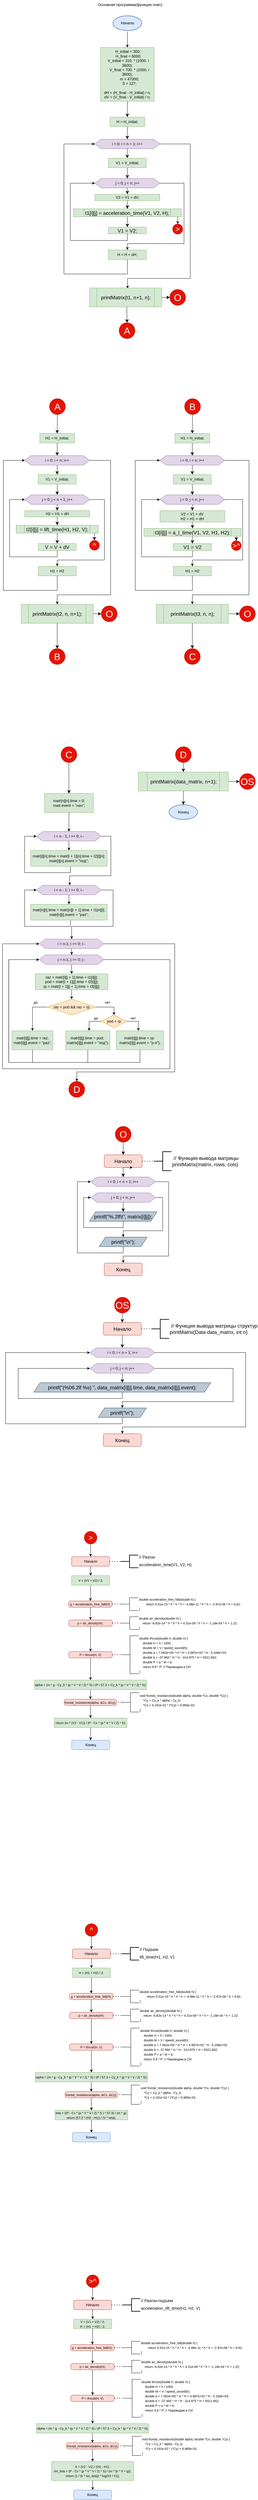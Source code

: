 <mxfile version="22.1.7" type="github">
  <diagram id="C5RBs43oDa-KdzZeNtuy" name="Page-1">
    <mxGraphModel dx="878" dy="538" grid="1" gridSize="10" guides="1" tooltips="1" connect="1" arrows="1" fold="1" page="1" pageScale="1" pageWidth="827" pageHeight="1169" math="0" shadow="0">
      <root>
        <mxCell id="WIyWlLk6GJQsqaUBKTNV-0" />
        <mxCell id="WIyWlLk6GJQsqaUBKTNV-1" parent="WIyWlLk6GJQsqaUBKTNV-0" />
        <mxCell id="Hqmv893eS7sad_yPtx1s-3" style="edgeStyle=orthogonalEdgeStyle;rounded=0;orthogonalLoop=1;jettySize=auto;html=1;exitX=0.5;exitY=1;exitDx=0;exitDy=0;entryX=0.5;entryY=0;entryDx=0;entryDy=0;" parent="WIyWlLk6GJQsqaUBKTNV-1" target="Hqmv893eS7sad_yPtx1s-0" edge="1">
          <mxGeometry relative="1" as="geometry">
            <mxPoint x="414.94" y="120" as="sourcePoint" />
          </mxGeometry>
        </mxCell>
        <mxCell id="-MrWlAkrLKYYtXTXgUd7-9" style="edgeStyle=none;curved=1;rounded=0;orthogonalLoop=1;jettySize=auto;html=1;exitX=0.5;exitY=1;exitDx=0;exitDy=0;fontSize=12;startSize=8;endSize=8;" parent="WIyWlLk6GJQsqaUBKTNV-1" source="Hqmv893eS7sad_yPtx1s-0" target="Hqmv893eS7sad_yPtx1s-4" edge="1">
          <mxGeometry relative="1" as="geometry" />
        </mxCell>
        <mxCell id="Hqmv893eS7sad_yPtx1s-0" value="&lt;div&gt;&amp;nbsp;H_initial = 300;&lt;/div&gt;&lt;div&gt;&amp;nbsp; H_final = 6000;&lt;/div&gt;&lt;div&gt;&amp;nbsp; V_initial = 310. * (1000. / 3600);&lt;/div&gt;&lt;div&gt;&amp;nbsp; &amp;nbsp; V_final = 700. * (1000. / 3600);&lt;/div&gt;&lt;div&gt;&amp;nbsp; &amp;nbsp; m = 47000;&lt;/div&gt;&lt;div&gt;&amp;nbsp; &amp;nbsp; S = 127;&lt;/div&gt;&lt;div&gt;&lt;br&gt;&lt;/div&gt;&lt;div&gt;&lt;span style=&quot;background-color: initial;&quot;&gt;dH = (H_final - H_initial) / n;&lt;/span&gt;&lt;/div&gt;&lt;div&gt;&lt;span style=&quot;background-color: initial;&quot;&gt;dV = (V_final - V_initial) / n;&lt;/span&gt;&lt;/div&gt;" style="whiteSpace=wrap;html=1;aspect=fixed;fillColor=#d5e8d4;strokeColor=#82b366;" parent="WIyWlLk6GJQsqaUBKTNV-1" vertex="1">
          <mxGeometry x="329.94" y="170" width="170" height="170" as="geometry" />
        </mxCell>
        <mxCell id="-MrWlAkrLKYYtXTXgUd7-10" style="edgeStyle=none;curved=1;rounded=0;orthogonalLoop=1;jettySize=auto;html=1;exitX=0.5;exitY=1;exitDx=0;exitDy=0;entryX=0.5;entryY=0;entryDx=0;entryDy=0;fontSize=12;startSize=8;endSize=8;" parent="WIyWlLk6GJQsqaUBKTNV-1" source="Hqmv893eS7sad_yPtx1s-4" target="Hqmv893eS7sad_yPtx1s-5" edge="1">
          <mxGeometry relative="1" as="geometry" />
        </mxCell>
        <mxCell id="Hqmv893eS7sad_yPtx1s-4" value="H = H_initial;" style="rounded=0;whiteSpace=wrap;html=1;fillColor=#d5e8d4;strokeColor=#82b366;" parent="WIyWlLk6GJQsqaUBKTNV-1" vertex="1">
          <mxGeometry x="359.94" y="390" width="110" height="30" as="geometry" />
        </mxCell>
        <mxCell id="-MrWlAkrLKYYtXTXgUd7-11" style="edgeStyle=none;curved=1;rounded=0;orthogonalLoop=1;jettySize=auto;html=1;exitX=0.5;exitY=1;exitDx=0;exitDy=0;entryX=0.5;entryY=0;entryDx=0;entryDy=0;fontSize=12;startSize=8;endSize=8;" parent="WIyWlLk6GJQsqaUBKTNV-1" source="Hqmv893eS7sad_yPtx1s-5" target="Hqmv893eS7sad_yPtx1s-7" edge="1">
          <mxGeometry relative="1" as="geometry" />
        </mxCell>
        <mxCell id="Hqmv893eS7sad_yPtx1s-5" value="i = 0; i &amp;lt; n + 1; i++" style="shape=hexagon;perimeter=hexagonPerimeter2;whiteSpace=wrap;html=1;fixedSize=1;fillColor=#e1d5e7;strokeColor=#9673a6;" parent="WIyWlLk6GJQsqaUBKTNV-1" vertex="1">
          <mxGeometry x="312.44" y="460" width="205" height="30" as="geometry" />
        </mxCell>
        <mxCell id="-MrWlAkrLKYYtXTXgUd7-12" style="edgeStyle=none;curved=1;rounded=0;orthogonalLoop=1;jettySize=auto;html=1;exitX=0.5;exitY=1;exitDx=0;exitDy=0;entryX=0.5;entryY=0;entryDx=0;entryDy=0;fontSize=12;startSize=8;endSize=8;" parent="WIyWlLk6GJQsqaUBKTNV-1" source="Hqmv893eS7sad_yPtx1s-7" target="Hqmv893eS7sad_yPtx1s-10" edge="1">
          <mxGeometry relative="1" as="geometry" />
        </mxCell>
        <mxCell id="Hqmv893eS7sad_yPtx1s-7" value="V1 = V_initial;" style="rounded=0;whiteSpace=wrap;html=1;fillColor=#d5e8d4;strokeColor=#82b366;" parent="WIyWlLk6GJQsqaUBKTNV-1" vertex="1">
          <mxGeometry x="354.94" y="520" width="120" height="30" as="geometry" />
        </mxCell>
        <mxCell id="-MrWlAkrLKYYtXTXgUd7-13" style="edgeStyle=none;curved=1;rounded=0;orthogonalLoop=1;jettySize=auto;html=1;exitX=0.5;exitY=1;exitDx=0;exitDy=0;entryX=0.5;entryY=0;entryDx=0;entryDy=0;fontSize=12;startSize=8;endSize=8;" parent="WIyWlLk6GJQsqaUBKTNV-1" source="Hqmv893eS7sad_yPtx1s-10" target="Hqmv893eS7sad_yPtx1s-11" edge="1">
          <mxGeometry relative="1" as="geometry" />
        </mxCell>
        <mxCell id="Hqmv893eS7sad_yPtx1s-10" value="j = 0; j &amp;lt; n; j++" style="shape=hexagon;perimeter=hexagonPerimeter2;whiteSpace=wrap;html=1;fixedSize=1;fillColor=#e1d5e7;strokeColor=#9673a6;" parent="WIyWlLk6GJQsqaUBKTNV-1" vertex="1">
          <mxGeometry x="312.58" y="584" width="205" height="30" as="geometry" />
        </mxCell>
        <mxCell id="-MrWlAkrLKYYtXTXgUd7-14" style="edgeStyle=none;curved=1;rounded=0;orthogonalLoop=1;jettySize=auto;html=1;exitX=0.5;exitY=1;exitDx=0;exitDy=0;entryX=0.5;entryY=0;entryDx=0;entryDy=0;fontSize=12;startSize=8;endSize=8;" parent="WIyWlLk6GJQsqaUBKTNV-1" source="Hqmv893eS7sad_yPtx1s-11" target="-MrWlAkrLKYYtXTXgUd7-1" edge="1">
          <mxGeometry relative="1" as="geometry" />
        </mxCell>
        <mxCell id="Hqmv893eS7sad_yPtx1s-11" value="&lt;div&gt;V2 = V1 + dV;&lt;/div&gt;" style="rounded=0;whiteSpace=wrap;html=1;fillColor=#d5e8d4;strokeColor=#82b366;" parent="WIyWlLk6GJQsqaUBKTNV-1" vertex="1">
          <mxGeometry x="312.58" y="634" width="205" height="20" as="geometry" />
        </mxCell>
        <mxCell id="Hqmv893eS7sad_yPtx1s-26" value="H = H + dH;" style="rounded=0;whiteSpace=wrap;html=1;fillColor=#d5e8d4;strokeColor=#82b366;" parent="WIyWlLk6GJQsqaUBKTNV-1" vertex="1">
          <mxGeometry x="355.08" y="810" width="120" height="30" as="geometry" />
        </mxCell>
        <mxCell id="-MrWlAkrLKYYtXTXgUd7-29" value="" style="edgeStyle=none;curved=1;rounded=0;orthogonalLoop=1;jettySize=auto;html=1;fontSize=12;startSize=8;endSize=8;exitX=0.517;exitY=0.983;exitDx=0;exitDy=0;exitPerimeter=0;" parent="WIyWlLk6GJQsqaUBKTNV-1" source="-MrWlAkrLKYYtXTXgUd7-302" target="Hqmv893eS7sad_yPtx1s-74" edge="1">
          <mxGeometry relative="1" as="geometry">
            <mxPoint x="415.359" y="990" as="sourcePoint" />
          </mxGeometry>
        </mxCell>
        <mxCell id="Hqmv893eS7sad_yPtx1s-65" style="edgeStyle=orthogonalEdgeStyle;rounded=0;orthogonalLoop=1;jettySize=auto;html=1;exitX=0.5;exitY=1;exitDx=0;exitDy=0;entryX=0;entryY=0.5;entryDx=0;entryDy=0;" parent="WIyWlLk6GJQsqaUBKTNV-1" edge="1">
          <mxGeometry relative="1" as="geometry">
            <Array as="points">
              <mxPoint x="589.88" y="1059" />
              <mxPoint x="449.88" y="1059" />
              <mxPoint x="449.88" y="734" />
            </Array>
            <mxPoint x="487.38" y="734" as="targetPoint" />
          </mxGeometry>
        </mxCell>
        <mxCell id="Hqmv893eS7sad_yPtx1s-74" value="&lt;font style=&quot;font-size: 30px;&quot;&gt;A&lt;/font&gt;" style="ellipse;whiteSpace=wrap;html=1;aspect=fixed;fillColor=#e51400;strokeColor=#B20000;fontColor=#ffffff;" parent="WIyWlLk6GJQsqaUBKTNV-1" vertex="1">
          <mxGeometry x="389" y="1040" width="50" height="50" as="geometry" />
        </mxCell>
        <mxCell id="Q4i2AqbILUPvcxVGY10N-0" value="Основная программа(функция main)" style="text;html=1;align=center;verticalAlign=middle;resizable=0;points=[];autosize=1;strokeColor=none;fillColor=none;" parent="WIyWlLk6GJQsqaUBKTNV-1" vertex="1">
          <mxGeometry x="307.59" y="20" width="230" height="30" as="geometry" />
        </mxCell>
        <mxCell id="-MrWlAkrLKYYtXTXgUd7-0" value="Начало" style="strokeWidth=2;html=1;shape=mxgraph.flowchart.start_1;whiteSpace=wrap;fillColor=#dae8fc;strokeColor=#6c8ebf;" parent="WIyWlLk6GJQsqaUBKTNV-1" vertex="1">
          <mxGeometry x="369.61" y="70" width="90.94" height="46.5" as="geometry" />
        </mxCell>
        <mxCell id="-MrWlAkrLKYYtXTXgUd7-15" style="edgeStyle=none;curved=1;rounded=0;orthogonalLoop=1;jettySize=auto;html=1;exitX=0.5;exitY=1;exitDx=0;exitDy=0;entryX=0.5;entryY=0;entryDx=0;entryDy=0;fontSize=12;startSize=8;endSize=8;" parent="WIyWlLk6GJQsqaUBKTNV-1" source="-MrWlAkrLKYYtXTXgUd7-1" target="-MrWlAkrLKYYtXTXgUd7-3" edge="1">
          <mxGeometry relative="1" as="geometry" />
        </mxCell>
        <mxCell id="-MrWlAkrLKYYtXTXgUd7-1" value="t1[i][j] = acceleration_time(V1, V2, H);" style="shape=process;whiteSpace=wrap;html=1;backgroundOutline=1;fontSize=16;fillColor=#d5e8d4;strokeColor=#82b366;" parent="WIyWlLk6GJQsqaUBKTNV-1" vertex="1">
          <mxGeometry x="244.47" y="680" width="341.22" height="25" as="geometry" />
        </mxCell>
        <mxCell id="-MrWlAkrLKYYtXTXgUd7-3" value="V1 = V2;" style="rounded=0;whiteSpace=wrap;html=1;fontSize=16;fillColor=#d5e8d4;strokeColor=#82b366;" parent="WIyWlLk6GJQsqaUBKTNV-1" vertex="1">
          <mxGeometry x="355.08" y="738" width="120" height="21" as="geometry" />
        </mxCell>
        <mxCell id="-MrWlAkrLKYYtXTXgUd7-6" style="edgeStyle=none;curved=1;rounded=0;orthogonalLoop=1;jettySize=auto;html=1;exitX=0.5;exitY=1;exitDx=0;exitDy=0;fontSize=12;startSize=8;endSize=8;" parent="WIyWlLk6GJQsqaUBKTNV-1" source="Hqmv893eS7sad_yPtx1s-26" target="Hqmv893eS7sad_yPtx1s-26" edge="1">
          <mxGeometry relative="1" as="geometry" />
        </mxCell>
        <mxCell id="-MrWlAkrLKYYtXTXgUd7-21" style="edgeStyle=orthogonalEdgeStyle;rounded=0;orthogonalLoop=1;jettySize=auto;html=1;entryX=0;entryY=0.5;entryDx=0;entryDy=0;" parent="WIyWlLk6GJQsqaUBKTNV-1" source="-MrWlAkrLKYYtXTXgUd7-3" target="Hqmv893eS7sad_yPtx1s-10" edge="1">
          <mxGeometry relative="1" as="geometry">
            <Array as="points">
              <mxPoint x="415.33" y="780" />
              <mxPoint x="234.33" y="780" />
              <mxPoint x="234.33" y="599" />
            </Array>
            <mxPoint x="415.33" y="764" as="sourcePoint" />
            <mxPoint x="235.32" y="599" as="targetPoint" />
          </mxGeometry>
        </mxCell>
        <mxCell id="-MrWlAkrLKYYtXTXgUd7-25" style="edgeStyle=orthogonalEdgeStyle;rounded=0;orthogonalLoop=1;jettySize=auto;html=1;exitX=1;exitY=0.5;exitDx=0;exitDy=0;entryX=0.5;entryY=0;entryDx=0;entryDy=0;" parent="WIyWlLk6GJQsqaUBKTNV-1" source="Hqmv893eS7sad_yPtx1s-10" target="Hqmv893eS7sad_yPtx1s-26" edge="1">
          <mxGeometry relative="1" as="geometry">
            <mxPoint x="594.51" y="590" as="sourcePoint" />
            <mxPoint x="502.01" y="745" as="targetPoint" />
            <Array as="points">
              <mxPoint x="594.33" y="599" />
              <mxPoint x="594.33" y="790" />
              <mxPoint x="415.33" y="790" />
            </Array>
          </mxGeometry>
        </mxCell>
        <mxCell id="-MrWlAkrLKYYtXTXgUd7-26" style="edgeStyle=orthogonalEdgeStyle;rounded=0;orthogonalLoop=1;jettySize=auto;html=1;exitX=0.5;exitY=1;exitDx=0;exitDy=0;entryX=0;entryY=0.5;entryDx=0;entryDy=0;" parent="WIyWlLk6GJQsqaUBKTNV-1" source="Hqmv893eS7sad_yPtx1s-26" target="Hqmv893eS7sad_yPtx1s-5" edge="1">
          <mxGeometry relative="1" as="geometry">
            <Array as="points">
              <mxPoint x="415.33" y="886" />
              <mxPoint x="214.33" y="886" />
              <mxPoint x="214.33" y="475" />
            </Array>
            <mxPoint x="414.25" y="865" as="sourcePoint" />
            <mxPoint x="311.33" y="490" as="targetPoint" />
          </mxGeometry>
        </mxCell>
        <mxCell id="-MrWlAkrLKYYtXTXgUd7-28" style="edgeStyle=orthogonalEdgeStyle;rounded=0;orthogonalLoop=1;jettySize=auto;html=1;exitX=1;exitY=0.5;exitDx=0;exitDy=0;entryX=0.526;entryY=0.032;entryDx=0;entryDy=0;entryPerimeter=0;" parent="WIyWlLk6GJQsqaUBKTNV-1" source="Hqmv893eS7sad_yPtx1s-5" target="-MrWlAkrLKYYtXTXgUd7-302" edge="1">
          <mxGeometry relative="1" as="geometry">
            <mxPoint x="551.47" y="634" as="sourcePoint" />
            <mxPoint x="415.61" y="930" as="targetPoint" />
            <Array as="points">
              <mxPoint x="614" y="475" />
              <mxPoint x="614" y="900" />
              <mxPoint x="416" y="900" />
            </Array>
          </mxGeometry>
        </mxCell>
        <mxCell id="-MrWlAkrLKYYtXTXgUd7-30" value="&lt;font style=&quot;font-size: 23px;&quot;&gt;&amp;gt;&lt;/font&gt;" style="ellipse;whiteSpace=wrap;html=1;aspect=fixed;fillColor=#e51400;strokeColor=#B20000;fontColor=#ffffff;" parent="WIyWlLk6GJQsqaUBKTNV-1" vertex="1">
          <mxGeometry x="558.34" y="728" width="32" height="32" as="geometry" />
        </mxCell>
        <mxCell id="-MrWlAkrLKYYtXTXgUd7-256" style="edgeStyle=none;curved=1;rounded=0;orthogonalLoop=1;jettySize=auto;html=1;exitX=0.5;exitY=1;exitDx=0;exitDy=0;fontSize=12;startSize=8;endSize=8;" parent="WIyWlLk6GJQsqaUBKTNV-1" source="-MrWlAkrLKYYtXTXgUd7-80" target="-MrWlAkrLKYYtXTXgUd7-82" edge="1">
          <mxGeometry relative="1" as="geometry" />
        </mxCell>
        <mxCell id="-MrWlAkrLKYYtXTXgUd7-80" value="&lt;span style=&quot;font-size: 30px;&quot;&gt;C&lt;br&gt;&lt;/span&gt;" style="ellipse;whiteSpace=wrap;html=1;aspect=fixed;fillColor=#e51400;fontColor=#ffffff;strokeColor=#B20000;" parent="WIyWlLk6GJQsqaUBKTNV-1" vertex="1">
          <mxGeometry x="205.05" y="2380" width="50" height="50" as="geometry" />
        </mxCell>
        <mxCell id="-MrWlAkrLKYYtXTXgUd7-81" value="" style="edgeStyle=orthogonalEdgeStyle;rounded=0;orthogonalLoop=1;jettySize=auto;html=1;entryX=0.5;entryY=0;entryDx=0;entryDy=0;" parent="WIyWlLk6GJQsqaUBKTNV-1" source="-MrWlAkrLKYYtXTXgUd7-82" target="-MrWlAkrLKYYtXTXgUd7-85" edge="1">
          <mxGeometry relative="1" as="geometry" />
        </mxCell>
        <mxCell id="-MrWlAkrLKYYtXTXgUd7-82" value="&lt;div&gt;matr[n][n].time = 0;&lt;/div&gt;&lt;div&gt;&lt;span style=&quot;background-color: initial;&quot;&gt;matr.event = &quot;нач&quot;;&lt;/span&gt;&lt;/div&gt;" style="rounded=0;whiteSpace=wrap;html=1;fillColor=#d5e8d4;strokeColor=#82b366;" parent="WIyWlLk6GJQsqaUBKTNV-1" vertex="1">
          <mxGeometry x="152.8" y="2528" width="154.79" height="60" as="geometry" />
        </mxCell>
        <mxCell id="-MrWlAkrLKYYtXTXgUd7-83" style="edgeStyle=orthogonalEdgeStyle;rounded=0;orthogonalLoop=1;jettySize=auto;html=1;exitX=1;exitY=0.5;exitDx=0;exitDy=0;" parent="WIyWlLk6GJQsqaUBKTNV-1" edge="1">
          <mxGeometry relative="1" as="geometry">
            <mxPoint x="325.05" y="2663" as="sourcePoint" />
            <mxPoint x="232.55" y="2818" as="targetPoint" />
            <Array as="points">
              <mxPoint x="362.91" y="2663" />
              <mxPoint x="362.91" y="2788" />
              <mxPoint x="232.91" y="2788" />
            </Array>
          </mxGeometry>
        </mxCell>
        <mxCell id="-MrWlAkrLKYYtXTXgUd7-84" value="" style="edgeStyle=orthogonalEdgeStyle;rounded=0;orthogonalLoop=1;jettySize=auto;html=1;" parent="WIyWlLk6GJQsqaUBKTNV-1" source="-MrWlAkrLKYYtXTXgUd7-85" target="-MrWlAkrLKYYtXTXgUd7-87" edge="1">
          <mxGeometry relative="1" as="geometry" />
        </mxCell>
        <mxCell id="-MrWlAkrLKYYtXTXgUd7-85" value="i = n - 1; i &amp;gt;= 0; i--" style="shape=hexagon;perimeter=hexagonPerimeter2;whiteSpace=wrap;html=1;fixedSize=1;fillColor=#e1d5e7;strokeColor=#9673a6;" parent="WIyWlLk6GJQsqaUBKTNV-1" vertex="1">
          <mxGeometry x="127.55" y="2648" width="205" height="30" as="geometry" />
        </mxCell>
        <mxCell id="-MrWlAkrLKYYtXTXgUd7-86" style="edgeStyle=orthogonalEdgeStyle;rounded=0;orthogonalLoop=1;jettySize=auto;html=1;exitX=0.5;exitY=1;exitDx=0;exitDy=0;entryX=0;entryY=0.5;entryDx=0;entryDy=0;" parent="WIyWlLk6GJQsqaUBKTNV-1" source="-MrWlAkrLKYYtXTXgUd7-87" target="-MrWlAkrLKYYtXTXgUd7-85" edge="1">
          <mxGeometry relative="1" as="geometry">
            <Array as="points">
              <mxPoint x="234.91" y="2758" />
              <mxPoint x="234.91" y="2778" />
              <mxPoint x="89.91" y="2778" />
              <mxPoint x="89.91" y="2663" />
            </Array>
          </mxGeometry>
        </mxCell>
        <mxCell id="-MrWlAkrLKYYtXTXgUd7-87" value="&lt;div&gt;matr[i][n].time = matr[i + 1][n].time + t2[i][n];&lt;/div&gt;&lt;div&gt;&lt;span style=&quot;background-color: initial;&quot;&gt;matr[i][n].event = &quot;под&quot;;&lt;/span&gt;&lt;/div&gt;" style="rounded=0;whiteSpace=wrap;html=1;fillColor=#d5e8d4;strokeColor=#82b366;" parent="WIyWlLk6GJQsqaUBKTNV-1" vertex="1">
          <mxGeometry x="108.87" y="2708" width="242.36" height="50" as="geometry" />
        </mxCell>
        <mxCell id="-MrWlAkrLKYYtXTXgUd7-88" value="" style="edgeStyle=orthogonalEdgeStyle;rounded=0;orthogonalLoop=1;jettySize=auto;html=1;" parent="WIyWlLk6GJQsqaUBKTNV-1" source="-MrWlAkrLKYYtXTXgUd7-90" target="-MrWlAkrLKYYtXTXgUd7-92" edge="1">
          <mxGeometry relative="1" as="geometry" />
        </mxCell>
        <mxCell id="-MrWlAkrLKYYtXTXgUd7-89" style="edgeStyle=orthogonalEdgeStyle;rounded=0;orthogonalLoop=1;jettySize=auto;html=1;exitX=1;exitY=0.5;exitDx=0;exitDy=0;entryX=0.5;entryY=0;entryDx=0;entryDy=0;" parent="WIyWlLk6GJQsqaUBKTNV-1" source="-MrWlAkrLKYYtXTXgUd7-90" target="-MrWlAkrLKYYtXTXgUd7-95" edge="1">
          <mxGeometry relative="1" as="geometry">
            <Array as="points">
              <mxPoint x="369.91" y="2833" />
              <mxPoint x="369.91" y="2948" />
              <mxPoint x="238.91" y="2948" />
            </Array>
          </mxGeometry>
        </mxCell>
        <mxCell id="-MrWlAkrLKYYtXTXgUd7-90" value="i = n - 1; i &amp;gt;= 0; i--" style="shape=hexagon;perimeter=hexagonPerimeter2;whiteSpace=wrap;html=1;fixedSize=1;fillColor=#e1d5e7;strokeColor=#9673a6;" parent="WIyWlLk6GJQsqaUBKTNV-1" vertex="1">
          <mxGeometry x="127.69" y="2818" width="205" height="30" as="geometry" />
        </mxCell>
        <mxCell id="-MrWlAkrLKYYtXTXgUd7-91" style="edgeStyle=orthogonalEdgeStyle;rounded=0;orthogonalLoop=1;jettySize=auto;html=1;exitX=0.5;exitY=1;exitDx=0;exitDy=0;entryX=0;entryY=0.5;entryDx=0;entryDy=0;" parent="WIyWlLk6GJQsqaUBKTNV-1" source="-MrWlAkrLKYYtXTXgUd7-92" target="-MrWlAkrLKYYtXTXgUd7-90" edge="1">
          <mxGeometry relative="1" as="geometry">
            <Array as="points">
              <mxPoint x="235.05" y="2928" />
              <mxPoint x="235.05" y="2948" />
              <mxPoint x="90.05" y="2948" />
              <mxPoint x="90.05" y="2833" />
            </Array>
          </mxGeometry>
        </mxCell>
        <mxCell id="-MrWlAkrLKYYtXTXgUd7-92" value="&lt;div&gt;matr[n][i].time = matr[n][i + 1].time + t1[n][i];&lt;/div&gt;&lt;div&gt;&lt;span style=&quot;background-color: initial;&quot;&gt;matr[n][i].event = &quot;раз&quot;;&lt;/span&gt;&lt;/div&gt;" style="rounded=0;whiteSpace=wrap;html=1;fillColor=#d5e8d4;strokeColor=#82b366;" parent="WIyWlLk6GJQsqaUBKTNV-1" vertex="1">
          <mxGeometry x="109.01" y="2878" width="242.36" height="50" as="geometry" />
        </mxCell>
        <mxCell id="-MrWlAkrLKYYtXTXgUd7-93" value="" style="edgeStyle=orthogonalEdgeStyle;rounded=0;orthogonalLoop=1;jettySize=auto;html=1;" parent="WIyWlLk6GJQsqaUBKTNV-1" source="-MrWlAkrLKYYtXTXgUd7-95" target="-MrWlAkrLKYYtXTXgUd7-98" edge="1">
          <mxGeometry relative="1" as="geometry" />
        </mxCell>
        <mxCell id="-MrWlAkrLKYYtXTXgUd7-94" style="edgeStyle=orthogonalEdgeStyle;rounded=0;orthogonalLoop=1;jettySize=auto;html=1;exitX=1;exitY=0.5;exitDx=0;exitDy=0;" parent="WIyWlLk6GJQsqaUBKTNV-1" source="-MrWlAkrLKYYtXTXgUd7-95" edge="1">
          <mxGeometry relative="1" as="geometry">
            <mxPoint x="255.09" y="3438" as="targetPoint" />
            <mxPoint x="336.51" y="2993" as="sourcePoint" />
            <Array as="points">
              <mxPoint x="565" y="3003" />
              <mxPoint x="565" y="3408" />
              <mxPoint x="255" y="3408" />
            </Array>
          </mxGeometry>
        </mxCell>
        <mxCell id="-MrWlAkrLKYYtXTXgUd7-95" value="i = n-1; i &amp;gt;= 0; i--" style="shape=hexagon;perimeter=hexagonPerimeter2;whiteSpace=wrap;html=1;fixedSize=1;fillColor=#e1d5e7;strokeColor=#9673a6;" parent="WIyWlLk6GJQsqaUBKTNV-1" vertex="1">
          <mxGeometry x="136.19" y="2988" width="205" height="30" as="geometry" />
        </mxCell>
        <mxCell id="-MrWlAkrLKYYtXTXgUd7-96" value="" style="edgeStyle=orthogonalEdgeStyle;rounded=0;orthogonalLoop=1;jettySize=auto;html=1;" parent="WIyWlLk6GJQsqaUBKTNV-1" source="-MrWlAkrLKYYtXTXgUd7-98" target="-MrWlAkrLKYYtXTXgUd7-100" edge="1">
          <mxGeometry relative="1" as="geometry" />
        </mxCell>
        <mxCell id="-MrWlAkrLKYYtXTXgUd7-97" style="edgeStyle=orthogonalEdgeStyle;rounded=0;orthogonalLoop=1;jettySize=auto;html=1;exitX=1;exitY=0.5;exitDx=0;exitDy=0;entryX=0;entryY=0.5;entryDx=0;entryDy=0;" parent="WIyWlLk6GJQsqaUBKTNV-1" source="-MrWlAkrLKYYtXTXgUd7-98" target="-MrWlAkrLKYYtXTXgUd7-95" edge="1">
          <mxGeometry relative="1" as="geometry">
            <Array as="points">
              <mxPoint x="549.91" y="3053" />
              <mxPoint x="549.91" y="3398" />
              <mxPoint x="19.91" y="3398" />
              <mxPoint x="19.91" y="3003" />
            </Array>
          </mxGeometry>
        </mxCell>
        <mxCell id="-MrWlAkrLKYYtXTXgUd7-98" value="j = n-1; j &amp;gt;= 0; j--" style="shape=hexagon;perimeter=hexagonPerimeter2;whiteSpace=wrap;html=1;fixedSize=1;fillColor=#e1d5e7;strokeColor=#9673a6;" parent="WIyWlLk6GJQsqaUBKTNV-1" vertex="1">
          <mxGeometry x="136.19" y="3038" width="205" height="30" as="geometry" />
        </mxCell>
        <mxCell id="-MrWlAkrLKYYtXTXgUd7-99" value="" style="edgeStyle=orthogonalEdgeStyle;rounded=0;orthogonalLoop=1;jettySize=auto;html=1;" parent="WIyWlLk6GJQsqaUBKTNV-1" source="-MrWlAkrLKYYtXTXgUd7-100" target="-MrWlAkrLKYYtXTXgUd7-105" edge="1">
          <mxGeometry relative="1" as="geometry" />
        </mxCell>
        <mxCell id="-MrWlAkrLKYYtXTXgUd7-100" value="&lt;div&gt;raz = matr[i][j + 1].time + t1[i][j];&lt;/div&gt;&lt;div&gt;&lt;span style=&quot;background-color: initial;&quot;&gt;pod = matr[i + 1][j].time + t2[i][j];&lt;/span&gt;&lt;/div&gt;&lt;div&gt;&lt;span style=&quot;background-color: initial;&quot;&gt;rp = matr[i + 1][j + 1].time + t3[i][j];&lt;/span&gt;&lt;/div&gt;" style="rounded=0;whiteSpace=wrap;html=1;fillColor=#d5e8d4;strokeColor=#82b366;" parent="WIyWlLk6GJQsqaUBKTNV-1" vertex="1">
          <mxGeometry x="123.69" y="3098" width="230" height="50" as="geometry" />
        </mxCell>
        <mxCell id="-MrWlAkrLKYYtXTXgUd7-101" style="edgeStyle=orthogonalEdgeStyle;rounded=0;orthogonalLoop=1;jettySize=auto;html=1;exitX=1;exitY=0.5;exitDx=0;exitDy=0;entryX=0.5;entryY=0;entryDx=0;entryDy=0;" parent="WIyWlLk6GJQsqaUBKTNV-1" source="-MrWlAkrLKYYtXTXgUd7-105" target="-MrWlAkrLKYYtXTXgUd7-112" edge="1">
          <mxGeometry relative="1" as="geometry" />
        </mxCell>
        <mxCell id="-MrWlAkrLKYYtXTXgUd7-102" value="нет" style="edgeLabel;html=1;align=center;verticalAlign=middle;resizable=0;points=[];" parent="-MrWlAkrLKYYtXTXgUd7-101" vertex="1" connectable="0">
          <mxGeometry x="-0.184" y="2" relative="1" as="geometry">
            <mxPoint x="3" y="-13" as="offset" />
          </mxGeometry>
        </mxCell>
        <mxCell id="-MrWlAkrLKYYtXTXgUd7-103" style="edgeStyle=orthogonalEdgeStyle;rounded=0;orthogonalLoop=1;jettySize=auto;html=1;exitX=0;exitY=0.5;exitDx=0;exitDy=0;entryX=0.5;entryY=0;entryDx=0;entryDy=0;" parent="WIyWlLk6GJQsqaUBKTNV-1" source="-MrWlAkrLKYYtXTXgUd7-105" target="-MrWlAkrLKYYtXTXgUd7-107" edge="1">
          <mxGeometry relative="1" as="geometry" />
        </mxCell>
        <mxCell id="-MrWlAkrLKYYtXTXgUd7-104" value="да" style="edgeLabel;html=1;align=center;verticalAlign=middle;resizable=0;points=[];" parent="-MrWlAkrLKYYtXTXgUd7-103" vertex="1" connectable="0">
          <mxGeometry x="-0.26" y="-2" relative="1" as="geometry">
            <mxPoint x="6" y="-13" as="offset" />
          </mxGeometry>
        </mxCell>
        <mxCell id="-MrWlAkrLKYYtXTXgUd7-105" value="raz &amp;lt; pod &amp;amp;&amp;amp; raz &amp;lt; rp" style="rhombus;whiteSpace=wrap;html=1;fillColor=#ffe6cc;strokeColor=#d79b00;" parent="WIyWlLk6GJQsqaUBKTNV-1" vertex="1">
          <mxGeometry x="163.08" y="3178" width="151.22" height="50" as="geometry" />
        </mxCell>
        <mxCell id="-MrWlAkrLKYYtXTXgUd7-106" style="edgeStyle=orthogonalEdgeStyle;rounded=0;orthogonalLoop=1;jettySize=auto;html=1;exitX=0.5;exitY=1;exitDx=0;exitDy=0;entryX=0;entryY=0.5;entryDx=0;entryDy=0;" parent="WIyWlLk6GJQsqaUBKTNV-1" source="-MrWlAkrLKYYtXTXgUd7-107" target="-MrWlAkrLKYYtXTXgUd7-98" edge="1">
          <mxGeometry relative="1" as="geometry">
            <mxPoint x="229.91" y="3418" as="targetPoint" />
            <Array as="points">
              <mxPoint x="114.91" y="3378" />
              <mxPoint x="39.91" y="3378" />
              <mxPoint x="39.91" y="3053" />
            </Array>
          </mxGeometry>
        </mxCell>
        <mxCell id="-MrWlAkrLKYYtXTXgUd7-107" value="&lt;div&gt;matr[i][j].time = raz;&lt;/div&gt;&lt;div&gt;&lt;span style=&quot;background-color: initial;&quot;&gt;matr[i][j].event = &quot;раз&quot;;&lt;/span&gt;&lt;/div&gt;" style="rounded=0;whiteSpace=wrap;html=1;fillColor=#d5e8d4;strokeColor=#82b366;" parent="WIyWlLk6GJQsqaUBKTNV-1" vertex="1">
          <mxGeometry x="49.91" y="3278" width="129.86" height="60" as="geometry" />
        </mxCell>
        <mxCell id="-MrWlAkrLKYYtXTXgUd7-108" value="" style="edgeStyle=orthogonalEdgeStyle;rounded=0;orthogonalLoop=1;jettySize=auto;html=1;" parent="WIyWlLk6GJQsqaUBKTNV-1" source="-MrWlAkrLKYYtXTXgUd7-112" target="-MrWlAkrLKYYtXTXgUd7-114" edge="1">
          <mxGeometry relative="1" as="geometry">
            <Array as="points">
              <mxPoint x="293.91" y="3248" />
            </Array>
          </mxGeometry>
        </mxCell>
        <mxCell id="-MrWlAkrLKYYtXTXgUd7-109" value="да" style="edgeLabel;html=1;align=center;verticalAlign=middle;resizable=0;points=[];" parent="-MrWlAkrLKYYtXTXgUd7-108" vertex="1" connectable="0">
          <mxGeometry x="-0.361" relative="1" as="geometry">
            <mxPoint x="4" y="-10" as="offset" />
          </mxGeometry>
        </mxCell>
        <mxCell id="-MrWlAkrLKYYtXTXgUd7-110" value="" style="edgeStyle=orthogonalEdgeStyle;rounded=0;orthogonalLoop=1;jettySize=auto;html=1;" parent="WIyWlLk6GJQsqaUBKTNV-1" source="-MrWlAkrLKYYtXTXgUd7-112" target="-MrWlAkrLKYYtXTXgUd7-116" edge="1">
          <mxGeometry relative="1" as="geometry">
            <Array as="points">
              <mxPoint x="449.91" y="3248" />
            </Array>
          </mxGeometry>
        </mxCell>
        <mxCell id="-MrWlAkrLKYYtXTXgUd7-111" value="нет" style="edgeLabel;html=1;align=center;verticalAlign=middle;resizable=0;points=[];" parent="-MrWlAkrLKYYtXTXgUd7-110" vertex="1" connectable="0">
          <mxGeometry x="-0.407" y="2" relative="1" as="geometry">
            <mxPoint y="-8" as="offset" />
          </mxGeometry>
        </mxCell>
        <mxCell id="-MrWlAkrLKYYtXTXgUd7-112" value="pod &amp;lt; rp" style="rhombus;whiteSpace=wrap;html=1;fillColor=#ffe6cc;strokeColor=#d79b00;" parent="WIyWlLk6GJQsqaUBKTNV-1" vertex="1">
          <mxGeometry x="332.69" y="3228" width="80" height="40" as="geometry" />
        </mxCell>
        <mxCell id="-MrWlAkrLKYYtXTXgUd7-113" style="edgeStyle=orthogonalEdgeStyle;rounded=0;orthogonalLoop=1;jettySize=auto;html=1;entryX=0;entryY=0.5;entryDx=0;entryDy=0;" parent="WIyWlLk6GJQsqaUBKTNV-1" source="-MrWlAkrLKYYtXTXgUd7-114" target="-MrWlAkrLKYYtXTXgUd7-98" edge="1">
          <mxGeometry relative="1" as="geometry">
            <mxPoint x="229.91" y="3418" as="targetPoint" />
            <Array as="points">
              <mxPoint x="289.91" y="3378" />
              <mxPoint x="39.91" y="3378" />
              <mxPoint x="39.91" y="3053" />
            </Array>
          </mxGeometry>
        </mxCell>
        <mxCell id="-MrWlAkrLKYYtXTXgUd7-114" value="&lt;div&gt;matr[i][j].time = pod;&lt;span style=&quot;background-color: initial;&quot;&gt;&amp;nbsp;&lt;/span&gt;&lt;/div&gt;&lt;div&gt;&lt;span style=&quot;background-color: initial;&quot;&gt;matrix[i][j].event = &quot;под&quot;);&lt;/span&gt;&lt;/div&gt;" style="rounded=0;whiteSpace=wrap;html=1;fillColor=#d5e8d4;strokeColor=#82b366;" parent="WIyWlLk6GJQsqaUBKTNV-1" vertex="1">
          <mxGeometry x="219.91" y="3278" width="140" height="60" as="geometry" />
        </mxCell>
        <mxCell id="-MrWlAkrLKYYtXTXgUd7-115" style="edgeStyle=orthogonalEdgeStyle;rounded=0;orthogonalLoop=1;jettySize=auto;html=1;entryX=0;entryY=0.5;entryDx=0;entryDy=0;" parent="WIyWlLk6GJQsqaUBKTNV-1" source="-MrWlAkrLKYYtXTXgUd7-116" target="-MrWlAkrLKYYtXTXgUd7-98" edge="1">
          <mxGeometry relative="1" as="geometry">
            <mxPoint x="229.91" y="3418" as="targetPoint" />
            <Array as="points">
              <mxPoint x="454.91" y="3378" />
              <mxPoint x="39.91" y="3378" />
              <mxPoint x="39.91" y="3053" />
            </Array>
          </mxGeometry>
        </mxCell>
        <mxCell id="-MrWlAkrLKYYtXTXgUd7-116" value="&lt;div style=&quot;border-color: var(--border-color);&quot;&gt;matr[i][j].time = rp;&amp;nbsp;&lt;/div&gt;&lt;div style=&quot;border-color: var(--border-color);&quot;&gt;&lt;span style=&quot;border-color: var(--border-color); background-color: initial;&quot;&gt;matrix[i][j].event = &quot;р-п&quot;);&lt;/span&gt;&lt;/div&gt;" style="rounded=0;whiteSpace=wrap;html=1;fillColor=#d5e8d4;strokeColor=#82b366;" parent="WIyWlLk6GJQsqaUBKTNV-1" vertex="1">
          <mxGeometry x="379.91" y="3278" width="150" height="60" as="geometry" />
        </mxCell>
        <mxCell id="-MrWlAkrLKYYtXTXgUd7-117" value="&lt;font style=&quot;font-size: 30px;&quot;&gt;D&lt;br&gt;&lt;/font&gt;" style="ellipse;whiteSpace=wrap;html=1;aspect=fixed;fillColor=#e51400;fontColor=#ffffff;strokeColor=#B20000;" parent="WIyWlLk6GJQsqaUBKTNV-1" vertex="1">
          <mxGeometry x="229.91" y="3438" width="50" height="50" as="geometry" />
        </mxCell>
        <mxCell id="-MrWlAkrLKYYtXTXgUd7-331" style="edgeStyle=none;curved=1;rounded=0;orthogonalLoop=1;jettySize=auto;html=1;exitX=0.5;exitY=1;exitDx=0;exitDy=0;entryX=0.5;entryY=0;entryDx=0;entryDy=0;fontSize=12;startSize=8;endSize=8;" parent="WIyWlLk6GJQsqaUBKTNV-1" source="-MrWlAkrLKYYtXTXgUd7-119" target="-MrWlAkrLKYYtXTXgUd7-328" edge="1">
          <mxGeometry relative="1" as="geometry" />
        </mxCell>
        <mxCell id="-MrWlAkrLKYYtXTXgUd7-119" value="&lt;font style=&quot;font-size: 30px;&quot;&gt;D&lt;br&gt;&lt;/font&gt;" style="ellipse;whiteSpace=wrap;html=1;aspect=fixed;fillColor=#e51400;fontColor=#ffffff;strokeColor=#B20000;" parent="WIyWlLk6GJQsqaUBKTNV-1" vertex="1">
          <mxGeometry x="567.33" y="2380" width="50" height="50" as="geometry" />
        </mxCell>
        <mxCell id="-MrWlAkrLKYYtXTXgUd7-166" style="edgeStyle=none;curved=1;rounded=0;orthogonalLoop=1;jettySize=auto;html=1;exitX=0.5;exitY=1;exitDx=0;exitDy=0;entryX=0.5;entryY=0;entryDx=0;entryDy=0;fontSize=12;startSize=8;endSize=8;" parent="WIyWlLk6GJQsqaUBKTNV-1" source="-MrWlAkrLKYYtXTXgUd7-124" target="-MrWlAkrLKYYtXTXgUd7-141" edge="1">
          <mxGeometry relative="1" as="geometry" />
        </mxCell>
        <mxCell id="-MrWlAkrLKYYtXTXgUd7-124" value="&lt;font style=&quot;font-size: 30px;&quot;&gt;A&lt;/font&gt;" style="ellipse;whiteSpace=wrap;html=1;aspect=fixed;fillColor=#e51400;fontColor=#ffffff;strokeColor=#B20000;" parent="WIyWlLk6GJQsqaUBKTNV-1" vertex="1">
          <mxGeometry x="168.65" y="1280" width="50" height="50" as="geometry" />
        </mxCell>
        <mxCell id="-MrWlAkrLKYYtXTXgUd7-140" style="edgeStyle=none;curved=1;rounded=0;orthogonalLoop=1;jettySize=auto;html=1;exitX=0.5;exitY=1;exitDx=0;exitDy=0;entryX=0.5;entryY=0;entryDx=0;entryDy=0;fontSize=12;startSize=8;endSize=8;" parent="WIyWlLk6GJQsqaUBKTNV-1" source="-MrWlAkrLKYYtXTXgUd7-141" target="-MrWlAkrLKYYtXTXgUd7-143" edge="1">
          <mxGeometry relative="1" as="geometry" />
        </mxCell>
        <mxCell id="-MrWlAkrLKYYtXTXgUd7-141" value="H1 = H_initial;" style="rounded=0;whiteSpace=wrap;html=1;fillColor=#d5e8d4;strokeColor=#82b366;" parent="WIyWlLk6GJQsqaUBKTNV-1" vertex="1">
          <mxGeometry x="137.98" y="1390" width="110" height="30" as="geometry" />
        </mxCell>
        <mxCell id="-MrWlAkrLKYYtXTXgUd7-142" style="edgeStyle=none;curved=1;rounded=0;orthogonalLoop=1;jettySize=auto;html=1;exitX=0.5;exitY=1;exitDx=0;exitDy=0;entryX=0.5;entryY=0;entryDx=0;entryDy=0;fontSize=12;startSize=8;endSize=8;" parent="WIyWlLk6GJQsqaUBKTNV-1" source="-MrWlAkrLKYYtXTXgUd7-143" target="-MrWlAkrLKYYtXTXgUd7-145" edge="1">
          <mxGeometry relative="1" as="geometry" />
        </mxCell>
        <mxCell id="-MrWlAkrLKYYtXTXgUd7-143" value="i = 0; i &amp;lt; n; i++" style="shape=hexagon;perimeter=hexagonPerimeter2;whiteSpace=wrap;html=1;fixedSize=1;fillColor=#e1d5e7;strokeColor=#9673a6;" parent="WIyWlLk6GJQsqaUBKTNV-1" vertex="1">
          <mxGeometry x="90.48" y="1460" width="205" height="30" as="geometry" />
        </mxCell>
        <mxCell id="-MrWlAkrLKYYtXTXgUd7-144" style="edgeStyle=none;curved=1;rounded=0;orthogonalLoop=1;jettySize=auto;html=1;exitX=0.5;exitY=1;exitDx=0;exitDy=0;entryX=0.5;entryY=0;entryDx=0;entryDy=0;fontSize=12;startSize=8;endSize=8;" parent="WIyWlLk6GJQsqaUBKTNV-1" source="-MrWlAkrLKYYtXTXgUd7-145" target="-MrWlAkrLKYYtXTXgUd7-147" edge="1">
          <mxGeometry relative="1" as="geometry" />
        </mxCell>
        <mxCell id="-MrWlAkrLKYYtXTXgUd7-145" value="V1 = V_initial;" style="rounded=0;whiteSpace=wrap;html=1;fillColor=#d5e8d4;strokeColor=#82b366;" parent="WIyWlLk6GJQsqaUBKTNV-1" vertex="1">
          <mxGeometry x="132.98" y="1520" width="120" height="30" as="geometry" />
        </mxCell>
        <mxCell id="-MrWlAkrLKYYtXTXgUd7-146" style="edgeStyle=none;curved=1;rounded=0;orthogonalLoop=1;jettySize=auto;html=1;exitX=0.5;exitY=1;exitDx=0;exitDy=0;entryX=0.5;entryY=0;entryDx=0;entryDy=0;fontSize=12;startSize=8;endSize=8;" parent="WIyWlLk6GJQsqaUBKTNV-1" source="-MrWlAkrLKYYtXTXgUd7-147" target="-MrWlAkrLKYYtXTXgUd7-149" edge="1">
          <mxGeometry relative="1" as="geometry" />
        </mxCell>
        <mxCell id="-MrWlAkrLKYYtXTXgUd7-147" value="j = 0; j &amp;lt; n + 1; j++" style="shape=hexagon;perimeter=hexagonPerimeter2;whiteSpace=wrap;html=1;fixedSize=1;fillColor=#e1d5e7;strokeColor=#9673a6;" parent="WIyWlLk6GJQsqaUBKTNV-1" vertex="1">
          <mxGeometry x="90.62" y="1584" width="205" height="30" as="geometry" />
        </mxCell>
        <mxCell id="-MrWlAkrLKYYtXTXgUd7-148" style="edgeStyle=none;curved=1;rounded=0;orthogonalLoop=1;jettySize=auto;html=1;exitX=0.5;exitY=1;exitDx=0;exitDy=0;entryX=0.5;entryY=0;entryDx=0;entryDy=0;fontSize=12;startSize=8;endSize=8;" parent="WIyWlLk6GJQsqaUBKTNV-1" source="-MrWlAkrLKYYtXTXgUd7-149" target="-MrWlAkrLKYYtXTXgUd7-155" edge="1">
          <mxGeometry relative="1" as="geometry" />
        </mxCell>
        <mxCell id="-MrWlAkrLKYYtXTXgUd7-149" value="&lt;div&gt;H2 = H1 + dH&lt;/div&gt;" style="rounded=0;whiteSpace=wrap;html=1;fillColor=#d5e8d4;strokeColor=#82b366;" parent="WIyWlLk6GJQsqaUBKTNV-1" vertex="1">
          <mxGeometry x="90.62" y="1634" width="205" height="20" as="geometry" />
        </mxCell>
        <mxCell id="-MrWlAkrLKYYtXTXgUd7-150" value="H1 = H2" style="rounded=0;whiteSpace=wrap;html=1;fillColor=#d5e8d4;strokeColor=#82b366;" parent="WIyWlLk6GJQsqaUBKTNV-1" vertex="1">
          <mxGeometry x="133.12" y="1810" width="120" height="30" as="geometry" />
        </mxCell>
        <mxCell id="-MrWlAkrLKYYtXTXgUd7-168" value="" style="edgeStyle=none;curved=1;rounded=0;orthogonalLoop=1;jettySize=auto;html=1;fontSize=12;startSize=8;endSize=8;exitX=0.5;exitY=1;exitDx=0;exitDy=0;" parent="WIyWlLk6GJQsqaUBKTNV-1" source="-MrWlAkrLKYYtXTXgUd7-296" target="-MrWlAkrLKYYtXTXgUd7-167" edge="1">
          <mxGeometry relative="1" as="geometry">
            <mxPoint x="193.467" y="1990" as="sourcePoint" />
          </mxGeometry>
        </mxCell>
        <mxCell id="-MrWlAkrLKYYtXTXgUd7-154" style="edgeStyle=none;curved=1;rounded=0;orthogonalLoop=1;jettySize=auto;html=1;exitX=0.5;exitY=1;exitDx=0;exitDy=0;entryX=0.5;entryY=0;entryDx=0;entryDy=0;fontSize=12;startSize=8;endSize=8;" parent="WIyWlLk6GJQsqaUBKTNV-1" source="-MrWlAkrLKYYtXTXgUd7-155" target="-MrWlAkrLKYYtXTXgUd7-156" edge="1">
          <mxGeometry relative="1" as="geometry" />
        </mxCell>
        <mxCell id="-MrWlAkrLKYYtXTXgUd7-310" style="edgeStyle=none;curved=1;rounded=0;orthogonalLoop=1;jettySize=auto;html=1;exitX=1;exitY=0.5;exitDx=0;exitDy=0;entryX=0.5;entryY=0;entryDx=0;entryDy=0;fontSize=12;startSize=8;endSize=8;" parent="WIyWlLk6GJQsqaUBKTNV-1" source="-MrWlAkrLKYYtXTXgUd7-155" target="-MrWlAkrLKYYtXTXgUd7-162" edge="1">
          <mxGeometry relative="1" as="geometry">
            <Array as="points">
              <mxPoint x="310" y="1700" />
            </Array>
          </mxGeometry>
        </mxCell>
        <mxCell id="-MrWlAkrLKYYtXTXgUd7-155" value="t2[i][j] = lift_time(H1, H2, V);" style="shape=process;whiteSpace=wrap;html=1;backgroundOutline=1;fontSize=16;fillColor=#d5e8d4;strokeColor=#82b366;" parent="WIyWlLk6GJQsqaUBKTNV-1" vertex="1">
          <mxGeometry x="63.12" y="1680" width="260" height="25" as="geometry" />
        </mxCell>
        <mxCell id="-MrWlAkrLKYYtXTXgUd7-156" value="V = V + dV" style="rounded=0;whiteSpace=wrap;html=1;fontSize=16;fillColor=#d5e8d4;strokeColor=#82b366;" parent="WIyWlLk6GJQsqaUBKTNV-1" vertex="1">
          <mxGeometry x="133.12" y="1738" width="120" height="22" as="geometry" />
        </mxCell>
        <mxCell id="-MrWlAkrLKYYtXTXgUd7-157" style="edgeStyle=none;curved=1;rounded=0;orthogonalLoop=1;jettySize=auto;html=1;exitX=0.5;exitY=1;exitDx=0;exitDy=0;fontSize=12;startSize=8;endSize=8;" parent="WIyWlLk6GJQsqaUBKTNV-1" source="-MrWlAkrLKYYtXTXgUd7-150" target="-MrWlAkrLKYYtXTXgUd7-150" edge="1">
          <mxGeometry relative="1" as="geometry" />
        </mxCell>
        <mxCell id="-MrWlAkrLKYYtXTXgUd7-158" style="edgeStyle=orthogonalEdgeStyle;rounded=0;orthogonalLoop=1;jettySize=auto;html=1;entryX=0;entryY=0.5;entryDx=0;entryDy=0;" parent="WIyWlLk6GJQsqaUBKTNV-1" source="-MrWlAkrLKYYtXTXgUd7-156" target="-MrWlAkrLKYYtXTXgUd7-147" edge="1">
          <mxGeometry relative="1" as="geometry">
            <Array as="points">
              <mxPoint x="193.46" y="1780" />
              <mxPoint x="42.46" y="1780" />
              <mxPoint x="42.46" y="1599" />
            </Array>
            <mxPoint x="193.37" y="1764" as="sourcePoint" />
            <mxPoint x="13.36" y="1599" as="targetPoint" />
          </mxGeometry>
        </mxCell>
        <mxCell id="-MrWlAkrLKYYtXTXgUd7-159" style="edgeStyle=orthogonalEdgeStyle;rounded=0;orthogonalLoop=1;jettySize=auto;html=1;exitX=1;exitY=0.5;exitDx=0;exitDy=0;entryX=0.5;entryY=0;entryDx=0;entryDy=0;" parent="WIyWlLk6GJQsqaUBKTNV-1" source="-MrWlAkrLKYYtXTXgUd7-147" target="-MrWlAkrLKYYtXTXgUd7-150" edge="1">
          <mxGeometry relative="1" as="geometry">
            <mxPoint x="372.55" y="1590" as="sourcePoint" />
            <mxPoint x="280.05" y="1745" as="targetPoint" />
            <Array as="points">
              <mxPoint x="342.46" y="1599" />
              <mxPoint x="342.46" y="1790" />
              <mxPoint x="193.46" y="1790" />
            </Array>
          </mxGeometry>
        </mxCell>
        <mxCell id="-MrWlAkrLKYYtXTXgUd7-160" style="edgeStyle=orthogonalEdgeStyle;rounded=0;orthogonalLoop=1;jettySize=auto;html=1;exitX=0.5;exitY=1;exitDx=0;exitDy=0;entryX=0;entryY=0.5;entryDx=0;entryDy=0;" parent="WIyWlLk6GJQsqaUBKTNV-1" source="-MrWlAkrLKYYtXTXgUd7-150" target="-MrWlAkrLKYYtXTXgUd7-143" edge="1">
          <mxGeometry relative="1" as="geometry">
            <Array as="points">
              <mxPoint x="193.46" y="1886" />
              <mxPoint x="22.46" y="1886" />
              <mxPoint x="22.46" y="1475" />
            </Array>
            <mxPoint x="192.29" y="1865" as="sourcePoint" />
            <mxPoint x="89.37" y="1490" as="targetPoint" />
          </mxGeometry>
        </mxCell>
        <mxCell id="-MrWlAkrLKYYtXTXgUd7-161" style="edgeStyle=orthogonalEdgeStyle;rounded=0;orthogonalLoop=1;jettySize=auto;html=1;exitX=1;exitY=0.5;exitDx=0;exitDy=0;" parent="WIyWlLk6GJQsqaUBKTNV-1" source="-MrWlAkrLKYYtXTXgUd7-143" target="-MrWlAkrLKYYtXTXgUd7-296" edge="1">
          <mxGeometry relative="1" as="geometry">
            <mxPoint x="329.51" y="1634" as="sourcePoint" />
            <mxPoint x="193.65" y="1930" as="targetPoint" />
            <Array as="points">
              <mxPoint x="362" y="1475" />
              <mxPoint x="362" y="1900" />
              <mxPoint x="193" y="1900" />
            </Array>
          </mxGeometry>
        </mxCell>
        <mxCell id="-MrWlAkrLKYYtXTXgUd7-162" value="&lt;font style=&quot;font-size: 23px;&quot;&gt;^&lt;/font&gt;" style="ellipse;whiteSpace=wrap;html=1;aspect=fixed;fillColor=#e51400;strokeColor=#B20000;fontColor=#ffffff;" parent="WIyWlLk6GJQsqaUBKTNV-1" vertex="1">
          <mxGeometry x="295.48" y="1728" width="31" height="31" as="geometry" />
        </mxCell>
        <mxCell id="-MrWlAkrLKYYtXTXgUd7-165" style="edgeStyle=none;curved=1;rounded=0;orthogonalLoop=1;jettySize=auto;html=1;exitX=0.5;exitY=1;exitDx=0;exitDy=0;fontSize=12;startSize=8;endSize=8;" parent="WIyWlLk6GJQsqaUBKTNV-1" source="-MrWlAkrLKYYtXTXgUd7-124" target="-MrWlAkrLKYYtXTXgUd7-124" edge="1">
          <mxGeometry relative="1" as="geometry" />
        </mxCell>
        <mxCell id="-MrWlAkrLKYYtXTXgUd7-167" value="&lt;span style=&quot;font-size: 30px;&quot;&gt;B&lt;br&gt;&lt;/span&gt;" style="ellipse;whiteSpace=wrap;html=1;aspect=fixed;fillColor=#e51400;fontColor=#ffffff;strokeColor=#B20000;" parent="WIyWlLk6GJQsqaUBKTNV-1" vertex="1">
          <mxGeometry x="167.98" y="2070" width="50" height="50" as="geometry" />
        </mxCell>
        <mxCell id="-MrWlAkrLKYYtXTXgUd7-212" style="edgeStyle=none;curved=1;rounded=0;orthogonalLoop=1;jettySize=auto;html=1;exitX=0.5;exitY=1;exitDx=0;exitDy=0;entryX=0.5;entryY=0;entryDx=0;entryDy=0;fontSize=12;startSize=8;endSize=8;" parent="WIyWlLk6GJQsqaUBKTNV-1" source="-MrWlAkrLKYYtXTXgUd7-213" target="-MrWlAkrLKYYtXTXgUd7-215" edge="1">
          <mxGeometry relative="1" as="geometry" />
        </mxCell>
        <mxCell id="-MrWlAkrLKYYtXTXgUd7-213" value="&lt;font style=&quot;font-size: 30px;&quot;&gt;B&lt;/font&gt;" style="ellipse;whiteSpace=wrap;html=1;aspect=fixed;fillColor=#e51400;fontColor=#ffffff;strokeColor=#B20000;" parent="WIyWlLk6GJQsqaUBKTNV-1" vertex="1">
          <mxGeometry x="596.32" y="1280" width="50" height="50" as="geometry" />
        </mxCell>
        <mxCell id="-MrWlAkrLKYYtXTXgUd7-214" style="edgeStyle=none;curved=1;rounded=0;orthogonalLoop=1;jettySize=auto;html=1;exitX=0.5;exitY=1;exitDx=0;exitDy=0;entryX=0.5;entryY=0;entryDx=0;entryDy=0;fontSize=12;startSize=8;endSize=8;" parent="WIyWlLk6GJQsqaUBKTNV-1" source="-MrWlAkrLKYYtXTXgUd7-215" target="-MrWlAkrLKYYtXTXgUd7-217" edge="1">
          <mxGeometry relative="1" as="geometry" />
        </mxCell>
        <mxCell id="-MrWlAkrLKYYtXTXgUd7-215" value="H1 = H_initial;" style="rounded=0;whiteSpace=wrap;html=1;fillColor=#d5e8d4;strokeColor=#82b366;" parent="WIyWlLk6GJQsqaUBKTNV-1" vertex="1">
          <mxGeometry x="565.65" y="1390" width="110" height="30" as="geometry" />
        </mxCell>
        <mxCell id="-MrWlAkrLKYYtXTXgUd7-216" style="edgeStyle=none;curved=1;rounded=0;orthogonalLoop=1;jettySize=auto;html=1;exitX=0.5;exitY=1;exitDx=0;exitDy=0;entryX=0.5;entryY=0;entryDx=0;entryDy=0;fontSize=12;startSize=8;endSize=8;" parent="WIyWlLk6GJQsqaUBKTNV-1" source="-MrWlAkrLKYYtXTXgUd7-217" target="-MrWlAkrLKYYtXTXgUd7-219" edge="1">
          <mxGeometry relative="1" as="geometry" />
        </mxCell>
        <mxCell id="-MrWlAkrLKYYtXTXgUd7-217" value="i = 0; i &amp;lt; n; i++" style="shape=hexagon;perimeter=hexagonPerimeter2;whiteSpace=wrap;html=1;fixedSize=1;fillColor=#e1d5e7;strokeColor=#9673a6;" parent="WIyWlLk6GJQsqaUBKTNV-1" vertex="1">
          <mxGeometry x="518.15" y="1460" width="205" height="30" as="geometry" />
        </mxCell>
        <mxCell id="-MrWlAkrLKYYtXTXgUd7-218" style="edgeStyle=none;curved=1;rounded=0;orthogonalLoop=1;jettySize=auto;html=1;exitX=0.5;exitY=1;exitDx=0;exitDy=0;entryX=0.5;entryY=0;entryDx=0;entryDy=0;fontSize=12;startSize=8;endSize=8;" parent="WIyWlLk6GJQsqaUBKTNV-1" source="-MrWlAkrLKYYtXTXgUd7-219" target="-MrWlAkrLKYYtXTXgUd7-221" edge="1">
          <mxGeometry relative="1" as="geometry" />
        </mxCell>
        <mxCell id="-MrWlAkrLKYYtXTXgUd7-219" value="V1 = V_initial;" style="rounded=0;whiteSpace=wrap;html=1;fillColor=#d5e8d4;strokeColor=#82b366;" parent="WIyWlLk6GJQsqaUBKTNV-1" vertex="1">
          <mxGeometry x="560.65" y="1520" width="120" height="30" as="geometry" />
        </mxCell>
        <mxCell id="-MrWlAkrLKYYtXTXgUd7-220" style="edgeStyle=none;curved=1;rounded=0;orthogonalLoop=1;jettySize=auto;html=1;exitX=0.5;exitY=1;exitDx=0;exitDy=0;entryX=0.5;entryY=0;entryDx=0;entryDy=0;fontSize=12;startSize=8;endSize=8;" parent="WIyWlLk6GJQsqaUBKTNV-1" source="-MrWlAkrLKYYtXTXgUd7-221" target="-MrWlAkrLKYYtXTXgUd7-223" edge="1">
          <mxGeometry relative="1" as="geometry" />
        </mxCell>
        <mxCell id="-MrWlAkrLKYYtXTXgUd7-221" value="j = 0; j &amp;lt; n; j++" style="shape=hexagon;perimeter=hexagonPerimeter2;whiteSpace=wrap;html=1;fixedSize=1;fillColor=#e1d5e7;strokeColor=#9673a6;" parent="WIyWlLk6GJQsqaUBKTNV-1" vertex="1">
          <mxGeometry x="518.29" y="1584" width="205" height="30" as="geometry" />
        </mxCell>
        <mxCell id="-MrWlAkrLKYYtXTXgUd7-222" style="edgeStyle=none;curved=1;rounded=0;orthogonalLoop=1;jettySize=auto;html=1;exitX=0.5;exitY=1;exitDx=0;exitDy=0;entryX=0.5;entryY=0;entryDx=0;entryDy=0;fontSize=12;startSize=8;endSize=8;" parent="WIyWlLk6GJQsqaUBKTNV-1" source="-MrWlAkrLKYYtXTXgUd7-223" target="-MrWlAkrLKYYtXTXgUd7-228" edge="1">
          <mxGeometry relative="1" as="geometry" />
        </mxCell>
        <mxCell id="-MrWlAkrLKYYtXTXgUd7-223" value="&lt;div&gt;V2 = V1 + dV&lt;/div&gt;&lt;div&gt;H2 = H1 + dH&lt;/div&gt;" style="rounded=0;whiteSpace=wrap;html=1;fillColor=#d5e8d4;strokeColor=#82b366;" parent="WIyWlLk6GJQsqaUBKTNV-1" vertex="1">
          <mxGeometry x="518.29" y="1634" width="205" height="36" as="geometry" />
        </mxCell>
        <mxCell id="-MrWlAkrLKYYtXTXgUd7-224" value="H1 = H2" style="rounded=0;whiteSpace=wrap;html=1;fillColor=#d5e8d4;strokeColor=#82b366;" parent="WIyWlLk6GJQsqaUBKTNV-1" vertex="1">
          <mxGeometry x="560.79" y="1810" width="120" height="30" as="geometry" />
        </mxCell>
        <mxCell id="-MrWlAkrLKYYtXTXgUd7-225" value="" style="edgeStyle=none;curved=1;rounded=0;orthogonalLoop=1;jettySize=auto;html=1;fontSize=12;startSize=8;endSize=8;exitX=0.5;exitY=1;exitDx=0;exitDy=0;" parent="WIyWlLk6GJQsqaUBKTNV-1" source="-MrWlAkrLKYYtXTXgUd7-304" target="-MrWlAkrLKYYtXTXgUd7-237" edge="1">
          <mxGeometry relative="1" as="geometry">
            <mxPoint x="621" y="1990" as="sourcePoint" />
          </mxGeometry>
        </mxCell>
        <mxCell id="-MrWlAkrLKYYtXTXgUd7-227" style="edgeStyle=none;curved=1;rounded=0;orthogonalLoop=1;jettySize=auto;html=1;exitX=0.5;exitY=1;exitDx=0;exitDy=0;entryX=0.5;entryY=0;entryDx=0;entryDy=0;fontSize=12;startSize=8;endSize=8;" parent="WIyWlLk6GJQsqaUBKTNV-1" source="-MrWlAkrLKYYtXTXgUd7-228" target="-MrWlAkrLKYYtXTXgUd7-229" edge="1">
          <mxGeometry relative="1" as="geometry" />
        </mxCell>
        <mxCell id="-MrWlAkrLKYYtXTXgUd7-309" style="edgeStyle=none;curved=1;rounded=0;orthogonalLoop=1;jettySize=auto;html=1;exitX=1;exitY=0.5;exitDx=0;exitDy=0;entryX=0.5;entryY=0;entryDx=0;entryDy=0;fontSize=12;startSize=8;endSize=8;" parent="WIyWlLk6GJQsqaUBKTNV-1" source="-MrWlAkrLKYYtXTXgUd7-228" target="-MrWlAkrLKYYtXTXgUd7-235" edge="1">
          <mxGeometry relative="1" as="geometry">
            <Array as="points">
              <mxPoint x="760" y="1710" />
            </Array>
          </mxGeometry>
        </mxCell>
        <mxCell id="-MrWlAkrLKYYtXTXgUd7-228" value="t3[i][j] = a_l_time(V1, V2, H1, H2);" style="shape=process;whiteSpace=wrap;html=1;backgroundOutline=1;fontSize=16;fillColor=#d5e8d4;strokeColor=#82b366;" parent="WIyWlLk6GJQsqaUBKTNV-1" vertex="1">
          <mxGeometry x="467.31" y="1690" width="308.02" height="25" as="geometry" />
        </mxCell>
        <mxCell id="-MrWlAkrLKYYtXTXgUd7-229" value="V1 = V2" style="rounded=0;whiteSpace=wrap;html=1;fontSize=16;fillColor=#d5e8d4;strokeColor=#82b366;" parent="WIyWlLk6GJQsqaUBKTNV-1" vertex="1">
          <mxGeometry x="560.79" y="1738" width="120" height="22" as="geometry" />
        </mxCell>
        <mxCell id="-MrWlAkrLKYYtXTXgUd7-230" style="edgeStyle=none;curved=1;rounded=0;orthogonalLoop=1;jettySize=auto;html=1;exitX=0.5;exitY=1;exitDx=0;exitDy=0;fontSize=12;startSize=8;endSize=8;" parent="WIyWlLk6GJQsqaUBKTNV-1" source="-MrWlAkrLKYYtXTXgUd7-224" target="-MrWlAkrLKYYtXTXgUd7-224" edge="1">
          <mxGeometry relative="1" as="geometry" />
        </mxCell>
        <mxCell id="-MrWlAkrLKYYtXTXgUd7-231" style="edgeStyle=orthogonalEdgeStyle;rounded=0;orthogonalLoop=1;jettySize=auto;html=1;entryX=0;entryY=0.5;entryDx=0;entryDy=0;" parent="WIyWlLk6GJQsqaUBKTNV-1" source="-MrWlAkrLKYYtXTXgUd7-229" target="-MrWlAkrLKYYtXTXgUd7-221" edge="1">
          <mxGeometry relative="1" as="geometry">
            <Array as="points">
              <mxPoint x="621" y="1780" />
              <mxPoint x="460" y="1780" />
              <mxPoint x="460" y="1599" />
            </Array>
            <mxPoint x="621.04" y="1764" as="sourcePoint" />
            <mxPoint x="441.03" y="1599" as="targetPoint" />
          </mxGeometry>
        </mxCell>
        <mxCell id="-MrWlAkrLKYYtXTXgUd7-232" style="edgeStyle=orthogonalEdgeStyle;rounded=0;orthogonalLoop=1;jettySize=auto;html=1;exitX=1;exitY=0.5;exitDx=0;exitDy=0;entryX=0.5;entryY=0;entryDx=0;entryDy=0;" parent="WIyWlLk6GJQsqaUBKTNV-1" source="-MrWlAkrLKYYtXTXgUd7-221" target="-MrWlAkrLKYYtXTXgUd7-224" edge="1">
          <mxGeometry relative="1" as="geometry">
            <mxPoint x="800.22" y="1590" as="sourcePoint" />
            <mxPoint x="707.72" y="1745" as="targetPoint" />
            <Array as="points">
              <mxPoint x="780" y="1599" />
              <mxPoint x="780" y="1790" />
              <mxPoint x="621" y="1790" />
            </Array>
          </mxGeometry>
        </mxCell>
        <mxCell id="-MrWlAkrLKYYtXTXgUd7-233" style="edgeStyle=orthogonalEdgeStyle;rounded=0;orthogonalLoop=1;jettySize=auto;html=1;exitX=0.5;exitY=1;exitDx=0;exitDy=0;entryX=0;entryY=0.5;entryDx=0;entryDy=0;" parent="WIyWlLk6GJQsqaUBKTNV-1" source="-MrWlAkrLKYYtXTXgUd7-224" target="-MrWlAkrLKYYtXTXgUd7-217" edge="1">
          <mxGeometry relative="1" as="geometry">
            <Array as="points">
              <mxPoint x="621" y="1886" />
              <mxPoint x="440" y="1886" />
              <mxPoint x="440" y="1475" />
            </Array>
            <mxPoint x="619.96" y="1865" as="sourcePoint" />
            <mxPoint x="517.04" y="1490" as="targetPoint" />
          </mxGeometry>
        </mxCell>
        <mxCell id="-MrWlAkrLKYYtXTXgUd7-234" style="edgeStyle=orthogonalEdgeStyle;rounded=0;orthogonalLoop=1;jettySize=auto;html=1;exitX=1;exitY=0.5;exitDx=0;exitDy=0;entryX=0.5;entryY=0;entryDx=0;entryDy=0;" parent="WIyWlLk6GJQsqaUBKTNV-1" source="-MrWlAkrLKYYtXTXgUd7-217" target="-MrWlAkrLKYYtXTXgUd7-304" edge="1">
          <mxGeometry relative="1" as="geometry">
            <mxPoint x="757.18" y="1634" as="sourcePoint" />
            <mxPoint x="621.32" y="1930" as="targetPoint" />
            <Array as="points">
              <mxPoint x="800" y="1475" />
              <mxPoint x="800" y="1900" />
              <mxPoint x="621" y="1900" />
            </Array>
          </mxGeometry>
        </mxCell>
        <mxCell id="-MrWlAkrLKYYtXTXgUd7-235" value="&lt;font style=&quot;font-size: 23px;&quot;&gt;&amp;gt;^&lt;/font&gt;" style="ellipse;whiteSpace=wrap;html=1;aspect=fixed;fillColor=#e51400;strokeColor=#B20000;fontColor=#ffffff;" parent="WIyWlLk6GJQsqaUBKTNV-1" vertex="1">
          <mxGeometry x="744.33" y="1729" width="31" height="31" as="geometry" />
        </mxCell>
        <mxCell id="-MrWlAkrLKYYtXTXgUd7-236" style="edgeStyle=none;curved=1;rounded=0;orthogonalLoop=1;jettySize=auto;html=1;exitX=0.5;exitY=1;exitDx=0;exitDy=0;fontSize=12;startSize=8;endSize=8;" parent="WIyWlLk6GJQsqaUBKTNV-1" source="-MrWlAkrLKYYtXTXgUd7-213" target="-MrWlAkrLKYYtXTXgUd7-213" edge="1">
          <mxGeometry relative="1" as="geometry" />
        </mxCell>
        <mxCell id="-MrWlAkrLKYYtXTXgUd7-237" value="&lt;span style=&quot;font-size: 30px;&quot;&gt;C&lt;br&gt;&lt;/span&gt;" style="ellipse;whiteSpace=wrap;html=1;aspect=fixed;fillColor=#e51400;fontColor=#ffffff;strokeColor=#B20000;" parent="WIyWlLk6GJQsqaUBKTNV-1" vertex="1">
          <mxGeometry x="595.65" y="2070" width="50" height="50" as="geometry" />
        </mxCell>
        <mxCell id="-MrWlAkrLKYYtXTXgUd7-257" value="Конец" style="strokeWidth=2;html=1;shape=mxgraph.flowchart.start_1;whiteSpace=wrap;fillColor=#dae8fc;strokeColor=#6c8ebf;" parent="WIyWlLk6GJQsqaUBKTNV-1" vertex="1">
          <mxGeometry x="546.86" y="2563.5" width="90.94" height="46.5" as="geometry" />
        </mxCell>
        <mxCell id="-MrWlAkrLKYYtXTXgUd7-292" value="" style="edgeStyle=none;curved=1;rounded=0;orthogonalLoop=1;jettySize=auto;html=1;fontSize=12;startSize=8;endSize=8;entryX=0.5;entryY=0;entryDx=0;entryDy=0;" parent="WIyWlLk6GJQsqaUBKTNV-1" source="-MrWlAkrLKYYtXTXgUd7-263" target="-MrWlAkrLKYYtXTXgUd7-342" edge="1">
          <mxGeometry relative="1" as="geometry">
            <mxPoint x="401.9" y="3660" as="targetPoint" />
          </mxGeometry>
        </mxCell>
        <mxCell id="-MrWlAkrLKYYtXTXgUd7-263" value="&lt;font style=&quot;font-size: 30px;&quot;&gt;O&lt;br&gt;&lt;/font&gt;" style="ellipse;whiteSpace=wrap;html=1;aspect=fixed;fillColor=#e51400;fontColor=#ffffff;strokeColor=#B20000;" parent="WIyWlLk6GJQsqaUBKTNV-1" vertex="1">
          <mxGeometry x="376.97" y="3580" width="50" height="50" as="geometry" />
        </mxCell>
        <mxCell id="-MrWlAkrLKYYtXTXgUd7-265" value="i = 0; i &amp;lt; n + 1; i++" style="shape=hexagon;perimeter=hexagonPerimeter2;whiteSpace=wrap;html=1;fixedSize=1;fillColor=#e1d5e7;strokeColor=#9673a6;" parent="WIyWlLk6GJQsqaUBKTNV-1" vertex="1">
          <mxGeometry x="299.4" y="3740" width="205" height="30" as="geometry" />
        </mxCell>
        <mxCell id="-MrWlAkrLKYYtXTXgUd7-289" style="edgeStyle=none;curved=1;rounded=0;orthogonalLoop=1;jettySize=auto;html=1;exitX=0.5;exitY=1;exitDx=0;exitDy=0;fontSize=12;startSize=8;endSize=8;" parent="WIyWlLk6GJQsqaUBKTNV-1" source="-MrWlAkrLKYYtXTXgUd7-269" target="-MrWlAkrLKYYtXTXgUd7-288" edge="1">
          <mxGeometry relative="1" as="geometry" />
        </mxCell>
        <mxCell id="-MrWlAkrLKYYtXTXgUd7-269" value="j = 0; j &amp;lt; n; j++" style="shape=hexagon;perimeter=hexagonPerimeter2;whiteSpace=wrap;html=1;fixedSize=1;fillColor=#e1d5e7;strokeColor=#9673a6;" parent="WIyWlLk6GJQsqaUBKTNV-1" vertex="1">
          <mxGeometry x="299.4" y="3790" width="205" height="30" as="geometry" />
        </mxCell>
        <mxCell id="-MrWlAkrLKYYtXTXgUd7-277" style="edgeStyle=none;curved=1;rounded=0;orthogonalLoop=1;jettySize=auto;html=1;exitX=0.5;exitY=1;exitDx=0;exitDy=0;fontSize=12;startSize=8;endSize=8;" parent="WIyWlLk6GJQsqaUBKTNV-1" edge="1">
          <mxGeometry relative="1" as="geometry">
            <mxPoint x="239.2" y="4100" as="sourcePoint" />
            <mxPoint x="239.2" y="4100" as="targetPoint" />
          </mxGeometry>
        </mxCell>
        <mxCell id="-MrWlAkrLKYYtXTXgUd7-278" style="edgeStyle=orthogonalEdgeStyle;rounded=0;orthogonalLoop=1;jettySize=auto;html=1;entryX=0;entryY=0.5;entryDx=0;entryDy=0;exitX=0.5;exitY=1;exitDx=0;exitDy=0;" parent="WIyWlLk6GJQsqaUBKTNV-1" source="-MrWlAkrLKYYtXTXgUd7-288" target="-MrWlAkrLKYYtXTXgUd7-269" edge="1">
          <mxGeometry relative="1" as="geometry">
            <Array as="points">
              <mxPoint x="401.81" y="3900" />
              <mxPoint x="276.81" y="3900" />
              <mxPoint x="276.81" y="3805" />
            </Array>
            <mxPoint x="427.643" y="4039" as="sourcePoint" />
            <mxPoint x="247.83" y="3879" as="targetPoint" />
          </mxGeometry>
        </mxCell>
        <mxCell id="-MrWlAkrLKYYtXTXgUd7-279" style="edgeStyle=orthogonalEdgeStyle;rounded=0;orthogonalLoop=1;jettySize=auto;html=1;exitX=1;exitY=0.5;exitDx=0;exitDy=0;entryX=0.5;entryY=0;entryDx=0;entryDy=0;" parent="WIyWlLk6GJQsqaUBKTNV-1" source="-MrWlAkrLKYYtXTXgUd7-269" target="-MrWlAkrLKYYtXTXgUd7-290" edge="1">
          <mxGeometry relative="1" as="geometry">
            <mxPoint x="607.02" y="3870" as="sourcePoint" />
            <mxPoint x="427.59" y="4090" as="targetPoint" />
            <Array as="points">
              <mxPoint x="526.81" y="3805" />
              <mxPoint x="526.81" y="3910" />
              <mxPoint x="401.81" y="3910" />
            </Array>
          </mxGeometry>
        </mxCell>
        <mxCell id="-MrWlAkrLKYYtXTXgUd7-280" style="edgeStyle=orthogonalEdgeStyle;rounded=0;orthogonalLoop=1;jettySize=auto;html=1;exitX=0.5;exitY=1;exitDx=0;exitDy=0;entryX=0;entryY=0.5;entryDx=0;entryDy=0;" parent="WIyWlLk6GJQsqaUBKTNV-1" source="-MrWlAkrLKYYtXTXgUd7-290" target="-MrWlAkrLKYYtXTXgUd7-265" edge="1">
          <mxGeometry relative="1" as="geometry">
            <Array as="points">
              <mxPoint x="401.81" y="3980" />
              <mxPoint x="256.81" y="3980" />
              <mxPoint x="256.81" y="3755" />
            </Array>
            <mxPoint x="427.59" y="4120" as="sourcePoint" />
            <mxPoint x="323.84" y="3770" as="targetPoint" />
          </mxGeometry>
        </mxCell>
        <mxCell id="-MrWlAkrLKYYtXTXgUd7-281" style="edgeStyle=orthogonalEdgeStyle;rounded=0;orthogonalLoop=1;jettySize=auto;html=1;exitX=1;exitY=0.5;exitDx=0;exitDy=0;" parent="WIyWlLk6GJQsqaUBKTNV-1" source="-MrWlAkrLKYYtXTXgUd7-265" edge="1">
          <mxGeometry relative="1" as="geometry">
            <mxPoint x="513.69" y="3630" as="sourcePoint" />
            <mxPoint x="401.9" y="4011.5" as="targetPoint" />
            <Array as="points">
              <mxPoint x="545.66" y="3755" />
              <mxPoint x="545.66" y="3990" />
              <mxPoint x="402.66" y="3990" />
            </Array>
          </mxGeometry>
        </mxCell>
        <mxCell id="-MrWlAkrLKYYtXTXgUd7-288" value="printf(&quot;%.2lf\t&quot;, matrix[i][j]);" style="shape=parallelogram;perimeter=parallelogramPerimeter;whiteSpace=wrap;html=1;fixedSize=1;fontSize=16;fillColor=#bac8d3;strokeColor=#23445d;" parent="WIyWlLk6GJQsqaUBKTNV-1" vertex="1">
          <mxGeometry x="294.77" y="3850" width="214.26" height="30" as="geometry" />
        </mxCell>
        <mxCell id="-MrWlAkrLKYYtXTXgUd7-290" value="printf(&quot;\n&quot;);" style="shape=parallelogram;perimeter=parallelogramPerimeter;whiteSpace=wrap;html=1;fixedSize=1;fontSize=16;fillColor=#bac8d3;strokeColor=#23445d;" parent="WIyWlLk6GJQsqaUBKTNV-1" vertex="1">
          <mxGeometry x="325.88" y="3930" width="152.04" height="30" as="geometry" />
        </mxCell>
        <mxCell id="-MrWlAkrLKYYtXTXgUd7-294" style="edgeStyle=none;curved=1;rounded=0;orthogonalLoop=1;jettySize=auto;html=1;exitX=0.5;exitY=1;exitDx=0;exitDy=0;entryX=0.5;entryY=0;entryDx=0;entryDy=0;fontSize=12;startSize=8;endSize=8;" parent="WIyWlLk6GJQsqaUBKTNV-1" source="-MrWlAkrLKYYtXTXgUd7-342" target="-MrWlAkrLKYYtXTXgUd7-265" edge="1">
          <mxGeometry relative="1" as="geometry">
            <mxPoint x="401.9" y="3710" as="sourcePoint" />
          </mxGeometry>
        </mxCell>
        <mxCell id="-MrWlAkrLKYYtXTXgUd7-300" style="edgeStyle=none;curved=1;rounded=0;orthogonalLoop=1;jettySize=auto;html=1;exitX=1;exitY=0.5;exitDx=0;exitDy=0;fontSize=12;startSize=8;endSize=8;" parent="WIyWlLk6GJQsqaUBKTNV-1" source="-MrWlAkrLKYYtXTXgUd7-296" target="-MrWlAkrLKYYtXTXgUd7-299" edge="1">
          <mxGeometry relative="1" as="geometry" />
        </mxCell>
        <mxCell id="-MrWlAkrLKYYtXTXgUd7-296" value="&lt;div&gt;&lt;span style=&quot;background-color: initial;&quot;&gt;printMatrix(t2, n, n+1);&lt;/span&gt;&lt;br&gt;&lt;/div&gt;" style="shape=process;whiteSpace=wrap;html=1;backgroundOutline=1;fontSize=16;fillColor=#d5e8d4;strokeColor=#82b366;" parent="WIyWlLk6GJQsqaUBKTNV-1" vertex="1">
          <mxGeometry x="78.97" y="1930" width="228.03" height="60" as="geometry" />
        </mxCell>
        <mxCell id="-MrWlAkrLKYYtXTXgUd7-299" value="&lt;span style=&quot;font-size: 30px;&quot;&gt;O&lt;br&gt;&lt;/span&gt;" style="ellipse;whiteSpace=wrap;html=1;aspect=fixed;fillColor=#e51400;fontColor=#ffffff;strokeColor=#B20000;" parent="WIyWlLk6GJQsqaUBKTNV-1" vertex="1">
          <mxGeometry x="332.69" y="1935" width="50" height="50" as="geometry" />
        </mxCell>
        <mxCell id="-MrWlAkrLKYYtXTXgUd7-301" style="edgeStyle=none;curved=1;rounded=0;orthogonalLoop=1;jettySize=auto;html=1;exitX=1;exitY=0.5;exitDx=0;exitDy=0;fontSize=12;startSize=8;endSize=8;" parent="WIyWlLk6GJQsqaUBKTNV-1" source="-MrWlAkrLKYYtXTXgUd7-302" target="-MrWlAkrLKYYtXTXgUd7-303" edge="1">
          <mxGeometry relative="1" as="geometry" />
        </mxCell>
        <mxCell id="-MrWlAkrLKYYtXTXgUd7-302" value="&lt;div&gt;&lt;span style=&quot;background-color: initial;&quot;&gt;printMatrix(t1, n+1, n);&lt;/span&gt;&lt;br&gt;&lt;/div&gt;" style="shape=process;whiteSpace=wrap;html=1;backgroundOutline=1;fontSize=16;fillColor=#d5e8d4;strokeColor=#82b366;" parent="WIyWlLk6GJQsqaUBKTNV-1" vertex="1">
          <mxGeometry x="295.62" y="930" width="228.03" height="60" as="geometry" />
        </mxCell>
        <mxCell id="-MrWlAkrLKYYtXTXgUd7-303" value="&lt;span style=&quot;font-size: 30px;&quot;&gt;O&lt;br&gt;&lt;/span&gt;" style="ellipse;whiteSpace=wrap;html=1;aspect=fixed;fillColor=#e51400;fontColor=#ffffff;strokeColor=#B20000;" parent="WIyWlLk6GJQsqaUBKTNV-1" vertex="1">
          <mxGeometry x="549.34" y="935" width="50" height="50" as="geometry" />
        </mxCell>
        <mxCell id="-MrWlAkrLKYYtXTXgUd7-306" style="edgeStyle=none;curved=1;rounded=0;orthogonalLoop=1;jettySize=auto;html=1;exitX=1;exitY=0.5;exitDx=0;exitDy=0;entryX=0;entryY=0.5;entryDx=0;entryDy=0;fontSize=12;startSize=8;endSize=8;" parent="WIyWlLk6GJQsqaUBKTNV-1" source="-MrWlAkrLKYYtXTXgUd7-304" target="-MrWlAkrLKYYtXTXgUd7-305" edge="1">
          <mxGeometry relative="1" as="geometry" />
        </mxCell>
        <mxCell id="-MrWlAkrLKYYtXTXgUd7-304" value="&lt;div&gt;&lt;span style=&quot;background-color: initial;&quot;&gt;printMatrix(t3, n, n);&lt;/span&gt;&lt;br&gt;&lt;/div&gt;" style="shape=process;whiteSpace=wrap;html=1;backgroundOutline=1;fontSize=16;fillColor=#d5e8d4;strokeColor=#82b366;" parent="WIyWlLk6GJQsqaUBKTNV-1" vertex="1">
          <mxGeometry x="506.64" y="1930" width="228.03" height="60" as="geometry" />
        </mxCell>
        <mxCell id="-MrWlAkrLKYYtXTXgUd7-305" value="&lt;span style=&quot;font-size: 30px;&quot;&gt;O&lt;br&gt;&lt;/span&gt;" style="ellipse;whiteSpace=wrap;html=1;aspect=fixed;fillColor=#e51400;fontColor=#ffffff;strokeColor=#B20000;" parent="WIyWlLk6GJQsqaUBKTNV-1" vertex="1">
          <mxGeometry x="770" y="1935" width="50" height="50" as="geometry" />
        </mxCell>
        <mxCell id="-MrWlAkrLKYYtXTXgUd7-355" style="edgeStyle=none;curved=1;rounded=0;orthogonalLoop=1;jettySize=auto;html=1;exitX=0.5;exitY=1;exitDx=0;exitDy=0;entryX=0.5;entryY=0;entryDx=0;entryDy=0;fontSize=12;startSize=8;endSize=8;" parent="WIyWlLk6GJQsqaUBKTNV-1" source="-MrWlAkrLKYYtXTXgUd7-313" target="-MrWlAkrLKYYtXTXgUd7-349" edge="1">
          <mxGeometry relative="1" as="geometry" />
        </mxCell>
        <mxCell id="-MrWlAkrLKYYtXTXgUd7-313" value="&lt;font style=&quot;font-size: 30px;&quot;&gt;OS&lt;br&gt;&lt;/font&gt;" style="ellipse;whiteSpace=wrap;html=1;aspect=fixed;fillColor=#e51400;fontColor=#ffffff;strokeColor=#B20000;" parent="WIyWlLk6GJQsqaUBKTNV-1" vertex="1">
          <mxGeometry x="374.25" y="4120" width="50" height="50" as="geometry" />
        </mxCell>
        <mxCell id="-MrWlAkrLKYYtXTXgUd7-314" value="i = 0; i &amp;lt; n + 1; i++" style="shape=hexagon;perimeter=hexagonPerimeter2;whiteSpace=wrap;html=1;fixedSize=1;fillColor=#e1d5e7;strokeColor=#9673a6;" parent="WIyWlLk6GJQsqaUBKTNV-1" vertex="1">
          <mxGeometry x="296.68" y="4280" width="205" height="30" as="geometry" />
        </mxCell>
        <mxCell id="-MrWlAkrLKYYtXTXgUd7-315" style="edgeStyle=none;curved=1;rounded=0;orthogonalLoop=1;jettySize=auto;html=1;exitX=0.5;exitY=1;exitDx=0;exitDy=0;fontSize=12;startSize=8;endSize=8;" parent="WIyWlLk6GJQsqaUBKTNV-1" source="-MrWlAkrLKYYtXTXgUd7-316" target="-MrWlAkrLKYYtXTXgUd7-322" edge="1">
          <mxGeometry relative="1" as="geometry" />
        </mxCell>
        <mxCell id="-MrWlAkrLKYYtXTXgUd7-316" value="j = 0; j &amp;lt; n; j++" style="shape=hexagon;perimeter=hexagonPerimeter2;whiteSpace=wrap;html=1;fixedSize=1;fillColor=#e1d5e7;strokeColor=#9673a6;" parent="WIyWlLk6GJQsqaUBKTNV-1" vertex="1">
          <mxGeometry x="296.68" y="4330" width="205" height="30" as="geometry" />
        </mxCell>
        <mxCell id="-MrWlAkrLKYYtXTXgUd7-317" style="edgeStyle=none;curved=1;rounded=0;orthogonalLoop=1;jettySize=auto;html=1;exitX=0.5;exitY=1;exitDx=0;exitDy=0;fontSize=12;startSize=8;endSize=8;" parent="WIyWlLk6GJQsqaUBKTNV-1" edge="1">
          <mxGeometry relative="1" as="geometry">
            <mxPoint x="535.37" y="4850" as="sourcePoint" />
            <mxPoint x="535.37" y="4850" as="targetPoint" />
          </mxGeometry>
        </mxCell>
        <mxCell id="-MrWlAkrLKYYtXTXgUd7-318" style="edgeStyle=orthogonalEdgeStyle;rounded=0;orthogonalLoop=1;jettySize=auto;html=1;entryX=0;entryY=0.5;entryDx=0;entryDy=0;exitX=0.5;exitY=1;exitDx=0;exitDy=0;" parent="WIyWlLk6GJQsqaUBKTNV-1" source="-MrWlAkrLKYYtXTXgUd7-322" target="-MrWlAkrLKYYtXTXgUd7-316" edge="1">
          <mxGeometry relative="1" as="geometry">
            <Array as="points">
              <mxPoint x="399.61" y="4440" />
              <mxPoint x="69.61" y="4440" />
              <mxPoint x="69.61" y="4345" />
            </Array>
            <mxPoint x="424.923" y="4579" as="sourcePoint" />
            <mxPoint x="245.11" y="4419" as="targetPoint" />
          </mxGeometry>
        </mxCell>
        <mxCell id="-MrWlAkrLKYYtXTXgUd7-319" style="edgeStyle=orthogonalEdgeStyle;rounded=0;orthogonalLoop=1;jettySize=auto;html=1;exitX=1;exitY=0.5;exitDx=0;exitDy=0;entryX=0.5;entryY=0;entryDx=0;entryDy=0;" parent="WIyWlLk6GJQsqaUBKTNV-1" source="-MrWlAkrLKYYtXTXgUd7-316" target="-MrWlAkrLKYYtXTXgUd7-323" edge="1">
          <mxGeometry relative="1" as="geometry">
            <mxPoint x="604.3" y="4410" as="sourcePoint" />
            <mxPoint x="424.87" y="4630" as="targetPoint" />
            <Array as="points">
              <mxPoint x="749.61" y="4345" />
              <mxPoint x="749.61" y="4450" />
              <mxPoint x="399.61" y="4450" />
            </Array>
          </mxGeometry>
        </mxCell>
        <mxCell id="-MrWlAkrLKYYtXTXgUd7-320" style="edgeStyle=orthogonalEdgeStyle;rounded=0;orthogonalLoop=1;jettySize=auto;html=1;exitX=0.5;exitY=1;exitDx=0;exitDy=0;entryX=0;entryY=0.5;entryDx=0;entryDy=0;" parent="WIyWlLk6GJQsqaUBKTNV-1" source="-MrWlAkrLKYYtXTXgUd7-323" target="-MrWlAkrLKYYtXTXgUd7-314" edge="1">
          <mxGeometry relative="1" as="geometry">
            <Array as="points">
              <mxPoint x="399.61" y="4520" />
              <mxPoint x="29.61" y="4520" />
              <mxPoint x="29.61" y="4295" />
            </Array>
            <mxPoint x="424.87" y="4660" as="sourcePoint" />
            <mxPoint x="321.12" y="4310" as="targetPoint" />
          </mxGeometry>
        </mxCell>
        <mxCell id="-MrWlAkrLKYYtXTXgUd7-321" style="edgeStyle=orthogonalEdgeStyle;rounded=0;orthogonalLoop=1;jettySize=auto;html=1;exitX=1;exitY=0.5;exitDx=0;exitDy=0;" parent="WIyWlLk6GJQsqaUBKTNV-1" source="-MrWlAkrLKYYtXTXgUd7-314" edge="1">
          <mxGeometry relative="1" as="geometry">
            <mxPoint x="510.97" y="4170" as="sourcePoint" />
            <mxPoint x="399.18" y="4551.5" as="targetPoint" />
            <Array as="points">
              <mxPoint x="789.61" y="4295" />
              <mxPoint x="789.61" y="4530" />
              <mxPoint x="399.61" y="4530" />
            </Array>
          </mxGeometry>
        </mxCell>
        <mxCell id="-MrWlAkrLKYYtXTXgUd7-322" value="printf(&quot;(%06.2lf %s) &quot;, data_matrix[i][j].time, data_matrix[i][j].event);" style="shape=parallelogram;perimeter=parallelogramPerimeter;whiteSpace=wrap;html=1;fixedSize=1;fontSize=16;fillColor=#bac8d3;strokeColor=#23445d;" parent="WIyWlLk6GJQsqaUBKTNV-1" vertex="1">
          <mxGeometry x="119.11" y="4390" width="560" height="30" as="geometry" />
        </mxCell>
        <mxCell id="-MrWlAkrLKYYtXTXgUd7-323" value="printf(&quot;\n&quot;);" style="shape=parallelogram;perimeter=parallelogramPerimeter;whiteSpace=wrap;html=1;fixedSize=1;fontSize=16;fillColor=#bac8d3;strokeColor=#23445d;" parent="WIyWlLk6GJQsqaUBKTNV-1" vertex="1">
          <mxGeometry x="323.16" y="4470" width="152.04" height="30" as="geometry" />
        </mxCell>
        <mxCell id="-MrWlAkrLKYYtXTXgUd7-327" style="edgeStyle=none;curved=1;rounded=0;orthogonalLoop=1;jettySize=auto;html=1;exitX=1;exitY=0.5;exitDx=0;exitDy=0;entryX=0;entryY=0.5;entryDx=0;entryDy=0;fontSize=12;startSize=8;endSize=8;" parent="WIyWlLk6GJQsqaUBKTNV-1" source="-MrWlAkrLKYYtXTXgUd7-328" target="-MrWlAkrLKYYtXTXgUd7-329" edge="1">
          <mxGeometry relative="1" as="geometry" />
        </mxCell>
        <mxCell id="-MrWlAkrLKYYtXTXgUd7-328" value="&lt;div&gt;printMatrix(data_matrix, n+1);&lt;br&gt;&lt;/div&gt;" style="shape=process;whiteSpace=wrap;html=1;backgroundOutline=1;fontSize=16;fillColor=#d5e8d4;strokeColor=#82b366;" parent="WIyWlLk6GJQsqaUBKTNV-1" vertex="1">
          <mxGeometry x="450" y="2460" width="284.67" height="60" as="geometry" />
        </mxCell>
        <mxCell id="-MrWlAkrLKYYtXTXgUd7-329" value="&lt;span style=&quot;font-size: 30px;&quot;&gt;OS&lt;br&gt;&lt;/span&gt;" style="ellipse;whiteSpace=wrap;html=1;aspect=fixed;fillColor=#e51400;fontColor=#ffffff;strokeColor=#B20000;" parent="WIyWlLk6GJQsqaUBKTNV-1" vertex="1">
          <mxGeometry x="770" y="2465" width="50" height="50" as="geometry" />
        </mxCell>
        <mxCell id="-MrWlAkrLKYYtXTXgUd7-330" style="edgeStyle=none;curved=1;rounded=0;orthogonalLoop=1;jettySize=auto;html=1;exitX=0.5;exitY=1;exitDx=0;exitDy=0;entryX=0.5;entryY=0;entryDx=0;entryDy=0;entryPerimeter=0;fontSize=12;startSize=8;endSize=8;" parent="WIyWlLk6GJQsqaUBKTNV-1" source="-MrWlAkrLKYYtXTXgUd7-328" target="-MrWlAkrLKYYtXTXgUd7-257" edge="1">
          <mxGeometry relative="1" as="geometry" />
        </mxCell>
        <mxCell id="-MrWlAkrLKYYtXTXgUd7-340" value="Конец" style="rounded=1;whiteSpace=wrap;html=1;fontSize=16;glass=0;shadow=0;portConstraintRotation=0;fillColor=#fad9d5;strokeColor=#ae4132;" parent="WIyWlLk6GJQsqaUBKTNV-1" vertex="1">
          <mxGeometry x="339.11" y="4551.5" width="120" height="40" as="geometry" />
        </mxCell>
        <mxCell id="-MrWlAkrLKYYtXTXgUd7-341" value="Конец" style="rounded=1;whiteSpace=wrap;html=1;fontSize=16;glass=0;shadow=0;portConstraintRotation=0;fillColor=#fad9d5;strokeColor=#ae4132;" parent="WIyWlLk6GJQsqaUBKTNV-1" vertex="1">
          <mxGeometry x="341.9" y="4012" width="120" height="40" as="geometry" />
        </mxCell>
        <mxCell id="-MrWlAkrLKYYtXTXgUd7-342" value="Начало" style="rounded=1;whiteSpace=wrap;html=1;fontSize=16;glass=0;shadow=0;portConstraintRotation=0;fillColor=#fad9d5;strokeColor=#ae4132;" parent="WIyWlLk6GJQsqaUBKTNV-1" vertex="1">
          <mxGeometry x="341.9" y="3670" width="120" height="40" as="geometry" />
        </mxCell>
        <mxCell id="-MrWlAkrLKYYtXTXgUd7-344" value="" style="endArrow=none;dashed=1;html=1;dashPattern=1 3;strokeWidth=2;rounded=0;fontSize=12;startSize=8;endSize=8;curved=1;entryX=0.049;entryY=0.495;entryDx=0;entryDy=0;entryPerimeter=0;exitX=0.992;exitY=0.506;exitDx=0;exitDy=0;exitPerimeter=0;" parent="WIyWlLk6GJQsqaUBKTNV-1" source="-MrWlAkrLKYYtXTXgUd7-342" target="-MrWlAkrLKYYtXTXgUd7-345" edge="1">
          <mxGeometry width="50" height="50" relative="1" as="geometry">
            <mxPoint x="462.34" y="3689.81" as="sourcePoint" />
            <mxPoint x="532.84" y="3689.81" as="targetPoint" />
            <Array as="points">
              <mxPoint x="502.84" y="3689.81" />
            </Array>
          </mxGeometry>
        </mxCell>
        <mxCell id="-MrWlAkrLKYYtXTXgUd7-345" value="&amp;nbsp;// Функция вывода матрицы&lt;br&gt;printMatrix(matrix, rows, сols)" style="strokeWidth=2;html=1;shape=mxgraph.flowchart.annotation_2;align=left;labelPosition=right;pointerEvents=1;fontSize=16;" parent="WIyWlLk6GJQsqaUBKTNV-1" vertex="1">
          <mxGeometry x="499.04" y="3660" width="55.65" height="60" as="geometry" />
        </mxCell>
        <mxCell id="-MrWlAkrLKYYtXTXgUd7-354" style="edgeStyle=none;curved=1;rounded=0;orthogonalLoop=1;jettySize=auto;html=1;exitX=0.5;exitY=1;exitDx=0;exitDy=0;entryX=0.5;entryY=0;entryDx=0;entryDy=0;fontSize=12;startSize=8;endSize=8;" parent="WIyWlLk6GJQsqaUBKTNV-1" source="-MrWlAkrLKYYtXTXgUd7-349" target="-MrWlAkrLKYYtXTXgUd7-314" edge="1">
          <mxGeometry relative="1" as="geometry" />
        </mxCell>
        <mxCell id="-MrWlAkrLKYYtXTXgUd7-349" value="Начало" style="rounded=1;whiteSpace=wrap;html=1;fontSize=16;glass=0;shadow=0;portConstraintRotation=0;fillColor=#fad9d5;strokeColor=#ae4132;" parent="WIyWlLk6GJQsqaUBKTNV-1" vertex="1">
          <mxGeometry x="339.11" y="4200" width="120" height="40" as="geometry" />
        </mxCell>
        <mxCell id="-MrWlAkrLKYYtXTXgUd7-350" value="" style="endArrow=none;dashed=1;html=1;dashPattern=1 3;strokeWidth=2;rounded=0;fontSize=12;startSize=8;endSize=8;curved=1;entryX=0.049;entryY=0.495;entryDx=0;entryDy=0;entryPerimeter=0;exitX=1;exitY=0.5;exitDx=0;exitDy=0;" parent="WIyWlLk6GJQsqaUBKTNV-1" source="-MrWlAkrLKYYtXTXgUd7-349" target="-MrWlAkrLKYYtXTXgUd7-351" edge="1">
          <mxGeometry width="50" height="50" relative="1" as="geometry">
            <mxPoint x="460.11" y="4220" as="sourcePoint" />
            <mxPoint x="525.12" y="4219.81" as="targetPoint" />
            <Array as="points">
              <mxPoint x="495.12" y="4219.81" />
            </Array>
          </mxGeometry>
        </mxCell>
        <mxCell id="-MrWlAkrLKYYtXTXgUd7-351" value="&amp;nbsp;// Функция вывода матрицы структур&lt;br&gt;printMatrix(Data data_matrix, int n)" style="strokeWidth=2;html=1;shape=mxgraph.flowchart.annotation_2;align=left;labelPosition=right;pointerEvents=1;fontSize=16;" parent="WIyWlLk6GJQsqaUBKTNV-1" vertex="1">
          <mxGeometry x="491.32" y="4190" width="55.65" height="60" as="geometry" />
        </mxCell>
        <mxCell id="G4KadfX6KPJVV7M6jvxg-41" style="edgeStyle=orthogonalEdgeStyle;rounded=0;orthogonalLoop=1;jettySize=auto;html=1;exitX=0.5;exitY=1;exitDx=0;exitDy=0;" edge="1" parent="WIyWlLk6GJQsqaUBKTNV-1" source="G4KadfX6KPJVV7M6jvxg-1" target="G4KadfX6KPJVV7M6jvxg-3">
          <mxGeometry relative="1" as="geometry" />
        </mxCell>
        <mxCell id="G4KadfX6KPJVV7M6jvxg-1" value="Начало" style="rounded=1;whiteSpace=wrap;html=1;fontSize=12;glass=0;strokeWidth=1;shadow=0;fillColor=#fad9d5;strokeColor=#ae4132;" vertex="1" parent="WIyWlLk6GJQsqaUBKTNV-1">
          <mxGeometry x="238.76" y="4940" width="120" height="30" as="geometry" />
        </mxCell>
        <mxCell id="G4KadfX6KPJVV7M6jvxg-42" style="edgeStyle=orthogonalEdgeStyle;rounded=0;orthogonalLoop=1;jettySize=auto;html=1;exitX=0.5;exitY=1;exitDx=0;exitDy=0;entryX=0.5;entryY=0;entryDx=0;entryDy=0;" edge="1" parent="WIyWlLk6GJQsqaUBKTNV-1" source="G4KadfX6KPJVV7M6jvxg-3" target="G4KadfX6KPJVV7M6jvxg-15">
          <mxGeometry relative="1" as="geometry" />
        </mxCell>
        <mxCell id="G4KadfX6KPJVV7M6jvxg-3" value="&lt;font style=&quot;font-size: 10px;&quot;&gt;V = (V1 + V2) / 2;&lt;/font&gt;" style="rounded=0;whiteSpace=wrap;html=1;fillColor=#d5e8d4;strokeColor=#82b366;" vertex="1" parent="WIyWlLk6GJQsqaUBKTNV-1">
          <mxGeometry x="238.76" y="5000" width="120" height="30" as="geometry" />
        </mxCell>
        <mxCell id="G4KadfX6KPJVV7M6jvxg-4" value="" style="edgeStyle=orthogonalEdgeStyle;rounded=0;orthogonalLoop=1;jettySize=auto;html=1;" edge="1" parent="WIyWlLk6GJQsqaUBKTNV-1" source="G4KadfX6KPJVV7M6jvxg-5" target="G4KadfX6KPJVV7M6jvxg-6">
          <mxGeometry relative="1" as="geometry" />
        </mxCell>
        <mxCell id="G4KadfX6KPJVV7M6jvxg-5" value="&lt;font style=&quot;font-size: 10px;&quot;&gt;return (m * (V2 - V1)) / (P - Cx * (p * V * V / 2) * S);&lt;/font&gt;" style="rounded=0;whiteSpace=wrap;html=1;fillColor=#d5e8d4;strokeColor=#82b366;" vertex="1" parent="WIyWlLk6GJQsqaUBKTNV-1">
          <mxGeometry x="183.8" y="5450" width="229.91" height="30" as="geometry" />
        </mxCell>
        <mxCell id="G4KadfX6KPJVV7M6jvxg-6" value="Конец" style="rounded=1;whiteSpace=wrap;html=1;fontSize=12;glass=0;strokeWidth=1;shadow=0;fillColor=#dae8fc;strokeColor=#6c8ebf;" vertex="1" parent="WIyWlLk6GJQsqaUBKTNV-1">
          <mxGeometry x="238.76" y="5520" width="120" height="30" as="geometry" />
        </mxCell>
        <mxCell id="G4KadfX6KPJVV7M6jvxg-49" style="edgeStyle=orthogonalEdgeStyle;rounded=0;orthogonalLoop=1;jettySize=auto;html=1;exitX=0.5;exitY=1;exitDx=0;exitDy=0;entryX=0.5;entryY=0;entryDx=0;entryDy=0;" edge="1" parent="WIyWlLk6GJQsqaUBKTNV-1" source="G4KadfX6KPJVV7M6jvxg-8" target="G4KadfX6KPJVV7M6jvxg-44">
          <mxGeometry relative="1" as="geometry" />
        </mxCell>
        <mxCell id="G4KadfX6KPJVV7M6jvxg-8" value="&lt;font style=&quot;font-size: 10px;&quot;&gt;alpha = (m * g - Cy_b * (p * V * V / 2) * S) / (P / 57.3 + Cy_k * (p * V * V / 2) * S);&lt;/font&gt;" style="rounded=0;whiteSpace=wrap;html=1;fillColor=#d5e8d4;strokeColor=#82b366;" vertex="1" parent="WIyWlLk6GJQsqaUBKTNV-1">
          <mxGeometry x="121.09" y="5330" width="354.76" height="30" as="geometry" />
        </mxCell>
        <mxCell id="G4KadfX6KPJVV7M6jvxg-12" style="edgeStyle=orthogonalEdgeStyle;rounded=0;orthogonalLoop=1;jettySize=auto;html=1;exitX=0.5;exitY=1;exitDx=0;exitDy=0;entryX=0.5;entryY=0;entryDx=0;entryDy=0;" edge="1" parent="WIyWlLk6GJQsqaUBKTNV-1" source="G4KadfX6KPJVV7M6jvxg-11" target="G4KadfX6KPJVV7M6jvxg-1">
          <mxGeometry relative="1" as="geometry" />
        </mxCell>
        <mxCell id="G4KadfX6KPJVV7M6jvxg-11" value="&lt;font style=&quot;font-size: 23px;&quot;&gt;&amp;gt;&lt;/font&gt;" style="ellipse;whiteSpace=wrap;html=1;aspect=fixed;fillColor=#e51400;strokeColor=#B20000;fontColor=#ffffff;" vertex="1" parent="WIyWlLk6GJQsqaUBKTNV-1">
          <mxGeometry x="278.76" y="4860" width="40" height="40" as="geometry" />
        </mxCell>
        <mxCell id="G4KadfX6KPJVV7M6jvxg-14" value="&lt;p style=&quot;line-height: 80%; font-size: 13px;&quot;&gt;&lt;font style=&quot;font-size: 13px;&quot;&gt;//&amp;nbsp;Разгон&lt;br&gt;&lt;/font&gt;&lt;/p&gt;&lt;p style=&quot;font-size: 13px; line-height: 80%;&quot;&gt;&lt;font style=&quot;font-size: 13px;&quot;&gt;acceleration_time(V1, V2, H)&lt;/font&gt;&lt;/p&gt;&lt;p&gt;&lt;/p&gt;" style="strokeWidth=2;html=1;shape=mxgraph.flowchart.annotation_2;align=left;labelPosition=right;pointerEvents=1;fontSize=16;" vertex="1" parent="WIyWlLk6GJQsqaUBKTNV-1">
          <mxGeometry x="394.07" y="4935" width="55.65" height="40" as="geometry" />
        </mxCell>
        <mxCell id="G4KadfX6KPJVV7M6jvxg-39" style="edgeStyle=orthogonalEdgeStyle;rounded=0;orthogonalLoop=1;jettySize=auto;html=1;exitX=0.5;exitY=1;exitDx=0;exitDy=0;entryX=0.5;entryY=0;entryDx=0;entryDy=0;" edge="1" parent="WIyWlLk6GJQsqaUBKTNV-1" source="G4KadfX6KPJVV7M6jvxg-15" target="G4KadfX6KPJVV7M6jvxg-30">
          <mxGeometry relative="1" as="geometry" />
        </mxCell>
        <mxCell id="G4KadfX6KPJVV7M6jvxg-15" value="&lt;font style=&quot;font-size: 10px;&quot;&gt;&lt;font style=&quot;font-size: 10px;&quot;&gt;g = acceleration_free_fall(H)&lt;/font&gt;;&lt;/font&gt;" style="rounded=1;whiteSpace=wrap;html=1;absoluteArcSize=1;arcSize=14;strokeWidth=1;fillColor=#fad9d5;strokeColor=#ae4132;" vertex="1" parent="WIyWlLk6GJQsqaUBKTNV-1">
          <mxGeometry x="228.96" y="5080" width="137.98" height="20" as="geometry" />
        </mxCell>
        <mxCell id="G4KadfX6KPJVV7M6jvxg-18" value="" style="endArrow=none;dashed=1;html=1;dashPattern=1 3;strokeWidth=2;rounded=0;fontSize=12;startSize=8;endSize=8;curved=1;entryX=0.049;entryY=0.495;entryDx=0;entryDy=0;entryPerimeter=0;exitX=1;exitY=0.5;exitDx=0;exitDy=0;" edge="1" parent="WIyWlLk6GJQsqaUBKTNV-1" target="G4KadfX6KPJVV7M6jvxg-19" source="G4KadfX6KPJVV7M6jvxg-15">
          <mxGeometry width="50" height="50" relative="1" as="geometry">
            <mxPoint x="349.3" y="5090" as="sourcePoint" />
            <mxPoint x="414.84" y="5089.81" as="targetPoint" />
            <Array as="points">
              <mxPoint x="384.84" y="5089.81" />
            </Array>
          </mxGeometry>
        </mxCell>
        <mxCell id="G4KadfX6KPJVV7M6jvxg-19" value="&lt;p style=&quot;line-height: 50%; font-size: 10px;&quot;&gt;&lt;font style=&quot;font-size: 10px;&quot;&gt;double acceleration_free_fall(double h) {&lt;/font&gt;&lt;/p&gt;&lt;p style=&quot;line-height: 50%; font-size: 10px;&quot;&gt;&lt;span style=&quot;background-color: initial;&quot;&gt;&lt;font style=&quot;font-size: 10px;&quot;&gt;&lt;span style=&quot;white-space: pre;&quot;&gt;&#x9;&lt;/span&gt;return 5.51e-15 * h * h * h + -4.98e-11 * h * h + -2.97e-06 * h + 9.81;&lt;/font&gt;&lt;/span&gt;&lt;/p&gt;&lt;p style=&quot;line-height: 50%; font-size: 10px;&quot;&gt;&lt;span style=&quot;background-color: initial;&quot;&gt;&lt;font style=&quot;font-size: 10px;&quot;&gt;}&lt;/font&gt;&lt;/span&gt;&lt;/p&gt;" style="strokeWidth=1;html=1;shape=mxgraph.flowchart.annotation_2;align=left;labelPosition=right;pointerEvents=1;fontSize=16;" vertex="1" parent="WIyWlLk6GJQsqaUBKTNV-1">
          <mxGeometry x="394.07" y="5070" width="55.65" height="40" as="geometry" />
        </mxCell>
        <mxCell id="G4KadfX6KPJVV7M6jvxg-40" style="edgeStyle=orthogonalEdgeStyle;rounded=0;orthogonalLoop=1;jettySize=auto;html=1;exitX=0.5;exitY=1;exitDx=0;exitDy=0;" edge="1" parent="WIyWlLk6GJQsqaUBKTNV-1" source="G4KadfX6KPJVV7M6jvxg-30" target="G4KadfX6KPJVV7M6jvxg-34">
          <mxGeometry relative="1" as="geometry" />
        </mxCell>
        <mxCell id="G4KadfX6KPJVV7M6jvxg-30" value="&lt;font style=&quot;font-size: 10px;&quot;&gt;p = air_density(H);&lt;/font&gt;" style="rounded=1;whiteSpace=wrap;html=1;absoluteArcSize=1;arcSize=14;strokeWidth=1;fillColor=#fad9d5;strokeColor=#ae4132;" vertex="1" parent="WIyWlLk6GJQsqaUBKTNV-1">
          <mxGeometry x="229.48" y="5140" width="137.98" height="20" as="geometry" />
        </mxCell>
        <mxCell id="G4KadfX6KPJVV7M6jvxg-31" value="" style="endArrow=none;dashed=1;html=1;dashPattern=1 3;strokeWidth=2;rounded=0;fontSize=12;startSize=8;endSize=8;curved=1;entryX=0.049;entryY=0.495;entryDx=0;entryDy=0;entryPerimeter=0;exitX=1;exitY=0.5;exitDx=0;exitDy=0;" edge="1" parent="WIyWlLk6GJQsqaUBKTNV-1" source="G4KadfX6KPJVV7M6jvxg-30" target="G4KadfX6KPJVV7M6jvxg-32">
          <mxGeometry width="50" height="50" relative="1" as="geometry">
            <mxPoint x="350.09" y="5150" as="sourcePoint" />
            <mxPoint x="415.63" y="5149.81" as="targetPoint" />
            <Array as="points">
              <mxPoint x="385.63" y="5149.81" />
            </Array>
          </mxGeometry>
        </mxCell>
        <mxCell id="G4KadfX6KPJVV7M6jvxg-32" value="&lt;p style=&quot;line-height: 50%; font-size: 10px;&quot;&gt;&lt;font style=&quot;font-size: 10px;&quot;&gt;double air_density(double h) {&lt;/font&gt;&lt;/p&gt;&lt;p style=&quot;line-height: 50%; font-size: 10px;&quot;&gt;&lt;font style=&quot;font-size: 10px;&quot;&gt;&amp;nbsp; &amp;nbsp; return -6.82e-14 * h * h * h + 4.31e-09 * h * h + -1.18e-04 * h + 1.22;&lt;/font&gt;&lt;/p&gt;&lt;p style=&quot;line-height: 50%; font-size: 10px;&quot;&gt;&lt;font style=&quot;font-size: 10px;&quot;&gt;}&lt;/font&gt;&lt;/p&gt;" style="strokeWidth=1;html=1;shape=mxgraph.flowchart.annotation_2;align=left;labelPosition=right;pointerEvents=1;fontSize=16;" vertex="1" parent="WIyWlLk6GJQsqaUBKTNV-1">
          <mxGeometry x="394.78" y="5130" width="55.65" height="40" as="geometry" />
        </mxCell>
        <mxCell id="G4KadfX6KPJVV7M6jvxg-48" style="edgeStyle=orthogonalEdgeStyle;rounded=0;orthogonalLoop=1;jettySize=auto;html=1;exitX=0.5;exitY=1;exitDx=0;exitDy=0;entryX=0.5;entryY=0;entryDx=0;entryDy=0;" edge="1" parent="WIyWlLk6GJQsqaUBKTNV-1" source="G4KadfX6KPJVV7M6jvxg-34" target="G4KadfX6KPJVV7M6jvxg-8">
          <mxGeometry relative="1" as="geometry" />
        </mxCell>
        <mxCell id="G4KadfX6KPJVV7M6jvxg-34" value="&lt;font style=&quot;font-size: 10px;&quot;&gt;P = thrust(H, V)&lt;/font&gt;" style="rounded=1;whiteSpace=wrap;html=1;absoluteArcSize=1;arcSize=14;strokeWidth=1;fillColor=#fad9d5;strokeColor=#ae4132;" vertex="1" parent="WIyWlLk6GJQsqaUBKTNV-1">
          <mxGeometry x="229.48" y="5240" width="137.98" height="20" as="geometry" />
        </mxCell>
        <mxCell id="G4KadfX6KPJVV7M6jvxg-35" value="" style="endArrow=none;dashed=1;html=1;dashPattern=1 3;strokeWidth=2;rounded=0;fontSize=12;startSize=8;endSize=8;curved=1;entryX=0.049;entryY=0.495;entryDx=0;entryDy=0;entryPerimeter=0;exitX=1;exitY=0.5;exitDx=0;exitDy=0;" edge="1" parent="WIyWlLk6GJQsqaUBKTNV-1" source="G4KadfX6KPJVV7M6jvxg-34" target="G4KadfX6KPJVV7M6jvxg-36">
          <mxGeometry width="50" height="50" relative="1" as="geometry">
            <mxPoint x="343.14" y="5250" as="sourcePoint" />
            <mxPoint x="408.68" y="5249.81" as="targetPoint" />
            <Array as="points">
              <mxPoint x="378.68" y="5249.81" />
            </Array>
          </mxGeometry>
        </mxCell>
        <mxCell id="G4KadfX6KPJVV7M6jvxg-36" value="&lt;p style=&quot;line-height: 50%; font-size: 10px;&quot;&gt;&lt;font style=&quot;font-size: 10px;&quot;&gt;double thrust(double h, double V) {&lt;/font&gt;&lt;/p&gt;&lt;p style=&quot;line-height: 50%; font-size: 10px;&quot;&gt;&lt;font style=&quot;font-size: 10px;&quot;&gt;&amp;nbsp; &amp;nbsp; double H = h / 1000;&lt;/font&gt;&lt;/p&gt;&lt;p style=&quot;line-height: 50%; font-size: 10px;&quot;&gt;&lt;font style=&quot;font-size: 10px;&quot;&gt;&amp;nbsp; &amp;nbsp; double M = V / speed_sound(h);&lt;/font&gt;&lt;/p&gt;&lt;p style=&quot;line-height: 50%; font-size: 10px;&quot;&gt;&lt;font style=&quot;font-size: 10px;&quot;&gt;&amp;nbsp; &amp;nbsp; double a = 7.062e+00 * H * H + 4.987e+02 * H - 5.166e+03;&lt;/font&gt;&lt;/p&gt;&lt;p style=&quot;line-height: 50%; font-size: 10px;&quot;&gt;&lt;font style=&quot;font-size: 10px;&quot;&gt;&amp;nbsp; &amp;nbsp; double b = -37.960 * H * H - 314.975 * H + 9321.662;&lt;/font&gt;&lt;/p&gt;&lt;p style=&quot;line-height: 50%; font-size: 10px;&quot;&gt;&lt;font style=&quot;font-size: 10px;&quot;&gt;&amp;nbsp; &amp;nbsp; double P = a * M + b;&lt;/font&gt;&lt;/p&gt;&lt;p style=&quot;line-height: 50%; font-size: 10px;&quot;&gt;&lt;font style=&quot;font-size: 10px;&quot;&gt;&amp;nbsp; &amp;nbsp; return 9.8 * P; // Переводим в СИ&lt;/font&gt;&lt;/p&gt;&lt;p style=&quot;line-height: 50%; font-size: 10px;&quot;&gt;&lt;font style=&quot;font-size: 10px;&quot;&gt;}&lt;/font&gt;&lt;/p&gt;" style="strokeWidth=1;html=1;shape=mxgraph.flowchart.annotation_2;align=left;labelPosition=right;pointerEvents=1;fontSize=16;" vertex="1" parent="WIyWlLk6GJQsqaUBKTNV-1">
          <mxGeometry x="395.69" y="5190" width="55.65" height="120" as="geometry" />
        </mxCell>
        <mxCell id="G4KadfX6KPJVV7M6jvxg-51" style="edgeStyle=orthogonalEdgeStyle;rounded=0;orthogonalLoop=1;jettySize=auto;html=1;exitX=0.5;exitY=1;exitDx=0;exitDy=0;entryX=0.5;entryY=0;entryDx=0;entryDy=0;" edge="1" parent="WIyWlLk6GJQsqaUBKTNV-1" source="G4KadfX6KPJVV7M6jvxg-44" target="G4KadfX6KPJVV7M6jvxg-5">
          <mxGeometry relative="1" as="geometry" />
        </mxCell>
        <mxCell id="G4KadfX6KPJVV7M6jvxg-44" value="&lt;font style=&quot;font-size: 10px;&quot;&gt;frontal_resistance(alpha, &amp;amp;Cx, &amp;amp;Cy);&lt;/font&gt;" style="rounded=1;whiteSpace=wrap;html=1;absoluteArcSize=1;arcSize=14;strokeWidth=1;fillColor=#fad9d5;strokeColor=#ae4132;" vertex="1" parent="WIyWlLk6GJQsqaUBKTNV-1">
          <mxGeometry x="215.18" y="5390.5" width="165.53" height="20" as="geometry" />
        </mxCell>
        <mxCell id="G4KadfX6KPJVV7M6jvxg-46" value="&lt;p style=&quot;line-height: 50%; font-size: 10px;&quot;&gt;&lt;font style=&quot;font-size: 10px;&quot;&gt;void frontal_resistance(double alpha, double *Cx, double *Cy) {&lt;/font&gt;&lt;/p&gt;&lt;p style=&quot;line-height: 50%; font-size: 10px;&quot;&gt;&lt;font style=&quot;font-size: 10px;&quot;&gt;&amp;nbsp; &amp;nbsp; *Cy = Cy_k * alpha - Cy_b;&lt;/font&gt;&lt;/p&gt;&lt;p style=&quot;line-height: 50%; font-size: 10px;&quot;&gt;&lt;font style=&quot;font-size: 10px;&quot;&gt;&amp;nbsp; &amp;nbsp; *Cx = 4.191e-02 * (*Cy) + 9.985e-03;&lt;/font&gt;&lt;/p&gt;&lt;p style=&quot;line-height: 50%; font-size: 10px;&quot;&gt;&lt;font style=&quot;font-size: 10px;&quot;&gt;}&lt;/font&gt;&lt;/p&gt;" style="strokeWidth=1;html=1;shape=mxgraph.flowchart.annotation_2;align=left;labelPosition=right;pointerEvents=1;fontSize=16;" vertex="1" parent="WIyWlLk6GJQsqaUBKTNV-1">
          <mxGeometry x="396.79" y="5370" width="55.65" height="61" as="geometry" />
        </mxCell>
        <mxCell id="G4KadfX6KPJVV7M6jvxg-50" value="" style="endArrow=none;dashed=1;html=1;dashPattern=1 3;strokeWidth=2;rounded=0;entryX=1;entryY=0.5;entryDx=0;entryDy=0;exitX=0;exitY=0.5;exitDx=0;exitDy=0;exitPerimeter=0;" edge="1" parent="WIyWlLk6GJQsqaUBKTNV-1" source="G4KadfX6KPJVV7M6jvxg-46" target="G4KadfX6KPJVV7M6jvxg-44">
          <mxGeometry width="50" height="50" relative="1" as="geometry">
            <mxPoint x="400.11" y="5400" as="sourcePoint" />
            <mxPoint x="379.76" y="5400.29" as="targetPoint" />
            <Array as="points" />
          </mxGeometry>
        </mxCell>
        <mxCell id="G4KadfX6KPJVV7M6jvxg-53" value="" style="endArrow=none;dashed=1;html=1;dashPattern=1 3;strokeWidth=2;rounded=0;exitX=1;exitY=0.5;exitDx=0;exitDy=0;entryX=0.014;entryY=0.51;entryDx=0;entryDy=0;entryPerimeter=0;" edge="1" parent="WIyWlLk6GJQsqaUBKTNV-1" source="G4KadfX6KPJVV7M6jvxg-1" target="G4KadfX6KPJVV7M6jvxg-14">
          <mxGeometry width="50" height="50" relative="1" as="geometry">
            <mxPoint x="359.51" y="4954.75" as="sourcePoint" />
            <mxPoint x="399.51" y="4954.75" as="targetPoint" />
          </mxGeometry>
        </mxCell>
        <mxCell id="G4KadfX6KPJVV7M6jvxg-55" style="edgeStyle=orthogonalEdgeStyle;rounded=0;orthogonalLoop=1;jettySize=auto;html=1;exitX=0.5;exitY=1;exitDx=0;exitDy=0;entryX=0.75;entryY=1;entryDx=0;entryDy=0;" edge="1" parent="WIyWlLk6GJQsqaUBKTNV-1" source="-MrWlAkrLKYYtXTXgUd7-342" target="-MrWlAkrLKYYtXTXgUd7-342">
          <mxGeometry relative="1" as="geometry" />
        </mxCell>
        <mxCell id="G4KadfX6KPJVV7M6jvxg-56" style="edgeStyle=none;curved=1;rounded=0;orthogonalLoop=1;jettySize=auto;html=1;exitX=0.5;exitY=1;exitDx=0;exitDy=0;fontSize=12;startSize=8;endSize=8;" edge="1" parent="WIyWlLk6GJQsqaUBKTNV-1">
          <mxGeometry relative="1" as="geometry">
            <mxPoint x="537.97" y="6090" as="sourcePoint" />
            <mxPoint x="537.97" y="6090" as="targetPoint" />
          </mxGeometry>
        </mxCell>
        <mxCell id="G4KadfX6KPJVV7M6jvxg-57" style="edgeStyle=orthogonalEdgeStyle;rounded=0;orthogonalLoop=1;jettySize=auto;html=1;exitX=0.5;exitY=1;exitDx=0;exitDy=0;" edge="1" parent="WIyWlLk6GJQsqaUBKTNV-1" source="G4KadfX6KPJVV7M6jvxg-58" target="G4KadfX6KPJVV7M6jvxg-60">
          <mxGeometry relative="1" as="geometry" />
        </mxCell>
        <mxCell id="G4KadfX6KPJVV7M6jvxg-58" value="Начало" style="rounded=1;whiteSpace=wrap;html=1;fontSize=12;glass=0;strokeWidth=1;shadow=0;fillColor=#fad9d5;strokeColor=#ae4132;" vertex="1" parent="WIyWlLk6GJQsqaUBKTNV-1">
          <mxGeometry x="241.36" y="6180" width="120" height="30" as="geometry" />
        </mxCell>
        <mxCell id="G4KadfX6KPJVV7M6jvxg-59" style="edgeStyle=orthogonalEdgeStyle;rounded=0;orthogonalLoop=1;jettySize=auto;html=1;exitX=0.5;exitY=1;exitDx=0;exitDy=0;entryX=0.5;entryY=0;entryDx=0;entryDy=0;" edge="1" parent="WIyWlLk6GJQsqaUBKTNV-1" source="G4KadfX6KPJVV7M6jvxg-60" target="G4KadfX6KPJVV7M6jvxg-70">
          <mxGeometry relative="1" as="geometry" />
        </mxCell>
        <mxCell id="G4KadfX6KPJVV7M6jvxg-60" value="&lt;font style=&quot;font-size: 10px;&quot;&gt;H = (H1 + H2) / 2;&lt;/font&gt;" style="rounded=0;whiteSpace=wrap;html=1;fillColor=#d5e8d4;strokeColor=#82b366;" vertex="1" parent="WIyWlLk6GJQsqaUBKTNV-1">
          <mxGeometry x="241.36" y="6240" width="120" height="30" as="geometry" />
        </mxCell>
        <mxCell id="G4KadfX6KPJVV7M6jvxg-61" value="" style="edgeStyle=orthogonalEdgeStyle;rounded=0;orthogonalLoop=1;jettySize=auto;html=1;" edge="1" parent="WIyWlLk6GJQsqaUBKTNV-1" source="G4KadfX6KPJVV7M6jvxg-62" target="G4KadfX6KPJVV7M6jvxg-63">
          <mxGeometry relative="1" as="geometry" />
        </mxCell>
        <mxCell id="G4KadfX6KPJVV7M6jvxg-62" value="&lt;font style=&quot;font-size: 10px;&quot;&gt;teta = ((P - Cx * (p * V * V / 2) * S ) * 57.3) / (m * g);&lt;br&gt;return (57.3 * (H2 - H1)) / (V * teta);&lt;/font&gt;" style="rounded=0;whiteSpace=wrap;html=1;fillColor=#d5e8d4;strokeColor=#82b366;" vertex="1" parent="WIyWlLk6GJQsqaUBKTNV-1">
          <mxGeometry x="186.4" y="6690" width="229.91" height="30" as="geometry" />
        </mxCell>
        <mxCell id="G4KadfX6KPJVV7M6jvxg-63" value="Конец" style="rounded=1;whiteSpace=wrap;html=1;fontSize=12;glass=0;strokeWidth=1;shadow=0;fillColor=#dae8fc;strokeColor=#6c8ebf;" vertex="1" parent="WIyWlLk6GJQsqaUBKTNV-1">
          <mxGeometry x="241.36" y="6760" width="120" height="30" as="geometry" />
        </mxCell>
        <mxCell id="G4KadfX6KPJVV7M6jvxg-64" style="edgeStyle=orthogonalEdgeStyle;rounded=0;orthogonalLoop=1;jettySize=auto;html=1;exitX=0.5;exitY=1;exitDx=0;exitDy=0;entryX=0.5;entryY=0;entryDx=0;entryDy=0;" edge="1" parent="WIyWlLk6GJQsqaUBKTNV-1" source="G4KadfX6KPJVV7M6jvxg-65" target="G4KadfX6KPJVV7M6jvxg-82">
          <mxGeometry relative="1" as="geometry" />
        </mxCell>
        <mxCell id="G4KadfX6KPJVV7M6jvxg-65" value="&lt;font style=&quot;font-size: 10px;&quot;&gt;alpha = (m * g - Cy_b * (p * V * V / 2) * S) / (P / 57.3 + Cy_k * (p * V * V / 2) * S);&lt;/font&gt;" style="rounded=0;whiteSpace=wrap;html=1;fillColor=#d5e8d4;strokeColor=#82b366;" vertex="1" parent="WIyWlLk6GJQsqaUBKTNV-1">
          <mxGeometry x="123.69" y="6570" width="354.76" height="30" as="geometry" />
        </mxCell>
        <mxCell id="G4KadfX6KPJVV7M6jvxg-66" style="edgeStyle=orthogonalEdgeStyle;rounded=0;orthogonalLoop=1;jettySize=auto;html=1;exitX=0.5;exitY=1;exitDx=0;exitDy=0;entryX=0.5;entryY=0;entryDx=0;entryDy=0;" edge="1" parent="WIyWlLk6GJQsqaUBKTNV-1" source="G4KadfX6KPJVV7M6jvxg-67" target="G4KadfX6KPJVV7M6jvxg-58">
          <mxGeometry relative="1" as="geometry" />
        </mxCell>
        <mxCell id="G4KadfX6KPJVV7M6jvxg-67" value="&lt;span style=&quot;font-size: 23px;&quot;&gt;^&lt;/span&gt;" style="ellipse;whiteSpace=wrap;html=1;aspect=fixed;fillColor=#e51400;strokeColor=#B20000;fontColor=#ffffff;" vertex="1" parent="WIyWlLk6GJQsqaUBKTNV-1">
          <mxGeometry x="281.36" y="6100" width="40" height="40" as="geometry" />
        </mxCell>
        <mxCell id="G4KadfX6KPJVV7M6jvxg-68" value="&lt;p style=&quot;line-height: 80%; font-size: 13px;&quot;&gt;&lt;font style=&quot;font-size: 13px;&quot;&gt;// Подъем&lt;br&gt;&lt;/font&gt;&lt;/p&gt;&lt;p style=&quot;font-size: 13px; line-height: 80%;&quot;&gt;&lt;font style=&quot;font-size: 13px;&quot;&gt;lift_time(H1, H2, V)&lt;/font&gt;&lt;/p&gt;&lt;p&gt;&lt;/p&gt;" style="strokeWidth=2;html=1;shape=mxgraph.flowchart.annotation_2;align=left;labelPosition=right;pointerEvents=1;fontSize=16;" vertex="1" parent="WIyWlLk6GJQsqaUBKTNV-1">
          <mxGeometry x="396.67" y="6175" width="55.65" height="40" as="geometry" />
        </mxCell>
        <mxCell id="G4KadfX6KPJVV7M6jvxg-69" style="edgeStyle=orthogonalEdgeStyle;rounded=0;orthogonalLoop=1;jettySize=auto;html=1;exitX=0.5;exitY=1;exitDx=0;exitDy=0;entryX=0.5;entryY=0;entryDx=0;entryDy=0;" edge="1" parent="WIyWlLk6GJQsqaUBKTNV-1" source="G4KadfX6KPJVV7M6jvxg-70" target="G4KadfX6KPJVV7M6jvxg-74">
          <mxGeometry relative="1" as="geometry" />
        </mxCell>
        <mxCell id="G4KadfX6KPJVV7M6jvxg-70" value="&lt;font style=&quot;font-size: 10px;&quot;&gt;&lt;font style=&quot;font-size: 10px;&quot;&gt;g = acceleration_free_fall(H)&lt;/font&gt;;&lt;/font&gt;" style="rounded=1;whiteSpace=wrap;html=1;absoluteArcSize=1;arcSize=14;strokeWidth=1;fillColor=#fad9d5;strokeColor=#ae4132;" vertex="1" parent="WIyWlLk6GJQsqaUBKTNV-1">
          <mxGeometry x="231.56" y="6320" width="137.98" height="20" as="geometry" />
        </mxCell>
        <mxCell id="G4KadfX6KPJVV7M6jvxg-71" value="" style="endArrow=none;dashed=1;html=1;dashPattern=1 3;strokeWidth=2;rounded=0;fontSize=12;startSize=8;endSize=8;curved=1;entryX=0.049;entryY=0.495;entryDx=0;entryDy=0;entryPerimeter=0;exitX=1;exitY=0.5;exitDx=0;exitDy=0;" edge="1" parent="WIyWlLk6GJQsqaUBKTNV-1" source="G4KadfX6KPJVV7M6jvxg-70" target="G4KadfX6KPJVV7M6jvxg-72">
          <mxGeometry width="50" height="50" relative="1" as="geometry">
            <mxPoint x="351.9" y="6330" as="sourcePoint" />
            <mxPoint x="417.44" y="6329.81" as="targetPoint" />
            <Array as="points">
              <mxPoint x="387.44" y="6329.81" />
            </Array>
          </mxGeometry>
        </mxCell>
        <mxCell id="G4KadfX6KPJVV7M6jvxg-72" value="&lt;p style=&quot;line-height: 50%; font-size: 10px;&quot;&gt;&lt;font style=&quot;font-size: 10px;&quot;&gt;double acceleration_free_fall(double h) {&lt;/font&gt;&lt;/p&gt;&lt;p style=&quot;line-height: 50%; font-size: 10px;&quot;&gt;&lt;span style=&quot;background-color: initial;&quot;&gt;&lt;font style=&quot;font-size: 10px;&quot;&gt;&lt;span style=&quot;white-space: pre;&quot;&gt;&#x9;&lt;/span&gt;return 5.51e-15 * h * h * h + -4.98e-11 * h * h + -2.97e-06 * h + 9.81;&lt;/font&gt;&lt;/span&gt;&lt;/p&gt;&lt;p style=&quot;line-height: 50%; font-size: 10px;&quot;&gt;&lt;span style=&quot;background-color: initial;&quot;&gt;&lt;font style=&quot;font-size: 10px;&quot;&gt;}&lt;/font&gt;&lt;/span&gt;&lt;/p&gt;" style="strokeWidth=1;html=1;shape=mxgraph.flowchart.annotation_2;align=left;labelPosition=right;pointerEvents=1;fontSize=16;" vertex="1" parent="WIyWlLk6GJQsqaUBKTNV-1">
          <mxGeometry x="396.67" y="6310" width="55.65" height="40" as="geometry" />
        </mxCell>
        <mxCell id="G4KadfX6KPJVV7M6jvxg-73" style="edgeStyle=orthogonalEdgeStyle;rounded=0;orthogonalLoop=1;jettySize=auto;html=1;exitX=0.5;exitY=1;exitDx=0;exitDy=0;" edge="1" parent="WIyWlLk6GJQsqaUBKTNV-1" source="G4KadfX6KPJVV7M6jvxg-74" target="G4KadfX6KPJVV7M6jvxg-78">
          <mxGeometry relative="1" as="geometry" />
        </mxCell>
        <mxCell id="G4KadfX6KPJVV7M6jvxg-74" value="&lt;font style=&quot;font-size: 10px;&quot;&gt;p = air_density(H);&lt;/font&gt;" style="rounded=1;whiteSpace=wrap;html=1;absoluteArcSize=1;arcSize=14;strokeWidth=1;fillColor=#fad9d5;strokeColor=#ae4132;" vertex="1" parent="WIyWlLk6GJQsqaUBKTNV-1">
          <mxGeometry x="232.08" y="6380" width="137.98" height="20" as="geometry" />
        </mxCell>
        <mxCell id="G4KadfX6KPJVV7M6jvxg-75" value="" style="endArrow=none;dashed=1;html=1;dashPattern=1 3;strokeWidth=2;rounded=0;fontSize=12;startSize=8;endSize=8;curved=1;entryX=0.049;entryY=0.495;entryDx=0;entryDy=0;entryPerimeter=0;exitX=1;exitY=0.5;exitDx=0;exitDy=0;" edge="1" parent="WIyWlLk6GJQsqaUBKTNV-1" source="G4KadfX6KPJVV7M6jvxg-74" target="G4KadfX6KPJVV7M6jvxg-76">
          <mxGeometry width="50" height="50" relative="1" as="geometry">
            <mxPoint x="352.69" y="6390" as="sourcePoint" />
            <mxPoint x="418.23" y="6389.81" as="targetPoint" />
            <Array as="points">
              <mxPoint x="388.23" y="6389.81" />
            </Array>
          </mxGeometry>
        </mxCell>
        <mxCell id="G4KadfX6KPJVV7M6jvxg-76" value="&lt;p style=&quot;line-height: 50%; font-size: 10px;&quot;&gt;&lt;font style=&quot;font-size: 10px;&quot;&gt;double air_density(double h) {&lt;/font&gt;&lt;/p&gt;&lt;p style=&quot;line-height: 50%; font-size: 10px;&quot;&gt;&lt;font style=&quot;font-size: 10px;&quot;&gt;&amp;nbsp; &amp;nbsp; return -6.82e-14 * h * h * h + 4.31e-09 * h * h + -1.18e-04 * h + 1.22;&lt;/font&gt;&lt;/p&gt;&lt;p style=&quot;line-height: 50%; font-size: 10px;&quot;&gt;&lt;font style=&quot;font-size: 10px;&quot;&gt;}&lt;/font&gt;&lt;/p&gt;" style="strokeWidth=1;html=1;shape=mxgraph.flowchart.annotation_2;align=left;labelPosition=right;pointerEvents=1;fontSize=16;" vertex="1" parent="WIyWlLk6GJQsqaUBKTNV-1">
          <mxGeometry x="397.38" y="6370" width="55.65" height="40" as="geometry" />
        </mxCell>
        <mxCell id="G4KadfX6KPJVV7M6jvxg-77" style="edgeStyle=orthogonalEdgeStyle;rounded=0;orthogonalLoop=1;jettySize=auto;html=1;exitX=0.5;exitY=1;exitDx=0;exitDy=0;entryX=0.5;entryY=0;entryDx=0;entryDy=0;" edge="1" parent="WIyWlLk6GJQsqaUBKTNV-1" source="G4KadfX6KPJVV7M6jvxg-78" target="G4KadfX6KPJVV7M6jvxg-65">
          <mxGeometry relative="1" as="geometry" />
        </mxCell>
        <mxCell id="G4KadfX6KPJVV7M6jvxg-78" value="&lt;font style=&quot;font-size: 10px;&quot;&gt;P = thrust(H, V)&lt;/font&gt;" style="rounded=1;whiteSpace=wrap;html=1;absoluteArcSize=1;arcSize=14;strokeWidth=1;fillColor=#fad9d5;strokeColor=#ae4132;" vertex="1" parent="WIyWlLk6GJQsqaUBKTNV-1">
          <mxGeometry x="232.08" y="6480" width="137.98" height="20" as="geometry" />
        </mxCell>
        <mxCell id="G4KadfX6KPJVV7M6jvxg-79" value="" style="endArrow=none;dashed=1;html=1;dashPattern=1 3;strokeWidth=2;rounded=0;fontSize=12;startSize=8;endSize=8;curved=1;entryX=0.049;entryY=0.495;entryDx=0;entryDy=0;entryPerimeter=0;exitX=1;exitY=0.5;exitDx=0;exitDy=0;" edge="1" parent="WIyWlLk6GJQsqaUBKTNV-1" source="G4KadfX6KPJVV7M6jvxg-78" target="G4KadfX6KPJVV7M6jvxg-80">
          <mxGeometry width="50" height="50" relative="1" as="geometry">
            <mxPoint x="345.74" y="6490" as="sourcePoint" />
            <mxPoint x="411.28" y="6489.81" as="targetPoint" />
            <Array as="points">
              <mxPoint x="381.28" y="6489.81" />
            </Array>
          </mxGeometry>
        </mxCell>
        <mxCell id="G4KadfX6KPJVV7M6jvxg-80" value="&lt;p style=&quot;line-height: 50%; font-size: 10px;&quot;&gt;&lt;font style=&quot;font-size: 10px;&quot;&gt;double thrust(double h, double V) {&lt;/font&gt;&lt;/p&gt;&lt;p style=&quot;line-height: 50%; font-size: 10px;&quot;&gt;&lt;font style=&quot;font-size: 10px;&quot;&gt;&amp;nbsp; &amp;nbsp; double H = h / 1000;&lt;/font&gt;&lt;/p&gt;&lt;p style=&quot;line-height: 50%; font-size: 10px;&quot;&gt;&lt;font style=&quot;font-size: 10px;&quot;&gt;&amp;nbsp; &amp;nbsp; double M = V / speed_sound(h);&lt;/font&gt;&lt;/p&gt;&lt;p style=&quot;line-height: 50%; font-size: 10px;&quot;&gt;&lt;font style=&quot;font-size: 10px;&quot;&gt;&amp;nbsp; &amp;nbsp; double a = 7.062e+00 * H * H + 4.987e+02 * H - 5.166e+03;&lt;/font&gt;&lt;/p&gt;&lt;p style=&quot;line-height: 50%; font-size: 10px;&quot;&gt;&lt;font style=&quot;font-size: 10px;&quot;&gt;&amp;nbsp; &amp;nbsp; double b = -37.960 * H * H - 314.975 * H + 9321.662;&lt;/font&gt;&lt;/p&gt;&lt;p style=&quot;line-height: 50%; font-size: 10px;&quot;&gt;&lt;font style=&quot;font-size: 10px;&quot;&gt;&amp;nbsp; &amp;nbsp; double P = a * M + b;&lt;/font&gt;&lt;/p&gt;&lt;p style=&quot;line-height: 50%; font-size: 10px;&quot;&gt;&lt;font style=&quot;font-size: 10px;&quot;&gt;&amp;nbsp; &amp;nbsp; return 9.8 * P; // Переводим в СИ&lt;/font&gt;&lt;/p&gt;&lt;p style=&quot;line-height: 50%; font-size: 10px;&quot;&gt;&lt;font style=&quot;font-size: 10px;&quot;&gt;}&lt;/font&gt;&lt;/p&gt;" style="strokeWidth=1;html=1;shape=mxgraph.flowchart.annotation_2;align=left;labelPosition=right;pointerEvents=1;fontSize=16;" vertex="1" parent="WIyWlLk6GJQsqaUBKTNV-1">
          <mxGeometry x="398.29" y="6430" width="55.65" height="120" as="geometry" />
        </mxCell>
        <mxCell id="G4KadfX6KPJVV7M6jvxg-81" style="edgeStyle=orthogonalEdgeStyle;rounded=0;orthogonalLoop=1;jettySize=auto;html=1;exitX=0.5;exitY=1;exitDx=0;exitDy=0;entryX=0.5;entryY=0;entryDx=0;entryDy=0;" edge="1" parent="WIyWlLk6GJQsqaUBKTNV-1" source="G4KadfX6KPJVV7M6jvxg-82" target="G4KadfX6KPJVV7M6jvxg-62">
          <mxGeometry relative="1" as="geometry" />
        </mxCell>
        <mxCell id="G4KadfX6KPJVV7M6jvxg-82" value="&lt;font style=&quot;font-size: 10px;&quot;&gt;frontal_resistance(alpha, &amp;amp;Cx, &amp;amp;Cy);&lt;/font&gt;" style="rounded=1;whiteSpace=wrap;html=1;absoluteArcSize=1;arcSize=14;strokeWidth=1;fillColor=#fad9d5;strokeColor=#ae4132;" vertex="1" parent="WIyWlLk6GJQsqaUBKTNV-1">
          <mxGeometry x="217.78" y="6630.5" width="165.53" height="20" as="geometry" />
        </mxCell>
        <mxCell id="G4KadfX6KPJVV7M6jvxg-83" value="&lt;p style=&quot;line-height: 50%; font-size: 10px;&quot;&gt;&lt;font style=&quot;font-size: 10px;&quot;&gt;void frontal_resistance(double alpha, double *Cx, double *Cy) {&lt;/font&gt;&lt;/p&gt;&lt;p style=&quot;line-height: 50%; font-size: 10px;&quot;&gt;&lt;font style=&quot;font-size: 10px;&quot;&gt;&amp;nbsp; &amp;nbsp; *Cy = Cy_k * alpha - Cy_b;&lt;/font&gt;&lt;/p&gt;&lt;p style=&quot;line-height: 50%; font-size: 10px;&quot;&gt;&lt;font style=&quot;font-size: 10px;&quot;&gt;&amp;nbsp; &amp;nbsp; *Cx = 4.191e-02 * (*Cy) + 9.985e-03;&lt;/font&gt;&lt;/p&gt;&lt;p style=&quot;line-height: 50%; font-size: 10px;&quot;&gt;&lt;font style=&quot;font-size: 10px;&quot;&gt;}&lt;/font&gt;&lt;/p&gt;" style="strokeWidth=1;html=1;shape=mxgraph.flowchart.annotation_2;align=left;labelPosition=right;pointerEvents=1;fontSize=16;" vertex="1" parent="WIyWlLk6GJQsqaUBKTNV-1">
          <mxGeometry x="399.39" y="6610" width="55.65" height="61" as="geometry" />
        </mxCell>
        <mxCell id="G4KadfX6KPJVV7M6jvxg-84" value="" style="endArrow=none;dashed=1;html=1;dashPattern=1 3;strokeWidth=2;rounded=0;entryX=1;entryY=0.5;entryDx=0;entryDy=0;exitX=0;exitY=0.5;exitDx=0;exitDy=0;exitPerimeter=0;" edge="1" parent="WIyWlLk6GJQsqaUBKTNV-1" source="G4KadfX6KPJVV7M6jvxg-83" target="G4KadfX6KPJVV7M6jvxg-82">
          <mxGeometry width="50" height="50" relative="1" as="geometry">
            <mxPoint x="402.71" y="6640" as="sourcePoint" />
            <mxPoint x="382.36" y="6640.29" as="targetPoint" />
            <Array as="points" />
          </mxGeometry>
        </mxCell>
        <mxCell id="G4KadfX6KPJVV7M6jvxg-85" value="" style="endArrow=none;dashed=1;html=1;dashPattern=1 3;strokeWidth=2;rounded=0;exitX=1;exitY=0.5;exitDx=0;exitDy=0;entryX=0.014;entryY=0.51;entryDx=0;entryDy=0;entryPerimeter=0;" edge="1" parent="WIyWlLk6GJQsqaUBKTNV-1" source="G4KadfX6KPJVV7M6jvxg-58" target="G4KadfX6KPJVV7M6jvxg-68">
          <mxGeometry width="50" height="50" relative="1" as="geometry">
            <mxPoint x="362.11" y="6194.75" as="sourcePoint" />
            <mxPoint x="402.11" y="6194.75" as="targetPoint" />
          </mxGeometry>
        </mxCell>
        <mxCell id="G4KadfX6KPJVV7M6jvxg-86" style="edgeStyle=none;curved=1;rounded=0;orthogonalLoop=1;jettySize=auto;html=1;exitX=0.5;exitY=1;exitDx=0;exitDy=0;fontSize=12;startSize=8;endSize=8;" edge="1" parent="WIyWlLk6GJQsqaUBKTNV-1">
          <mxGeometry relative="1" as="geometry">
            <mxPoint x="541.83" y="7200" as="sourcePoint" />
            <mxPoint x="541.83" y="7200" as="targetPoint" />
          </mxGeometry>
        </mxCell>
        <mxCell id="G4KadfX6KPJVV7M6jvxg-87" style="edgeStyle=orthogonalEdgeStyle;rounded=0;orthogonalLoop=1;jettySize=auto;html=1;exitX=0.5;exitY=1;exitDx=0;exitDy=0;" edge="1" parent="WIyWlLk6GJQsqaUBKTNV-1" source="G4KadfX6KPJVV7M6jvxg-88" target="G4KadfX6KPJVV7M6jvxg-90">
          <mxGeometry relative="1" as="geometry" />
        </mxCell>
        <mxCell id="G4KadfX6KPJVV7M6jvxg-88" value="Начало" style="rounded=1;whiteSpace=wrap;html=1;fontSize=12;glass=0;strokeWidth=1;shadow=0;fillColor=#fad9d5;strokeColor=#ae4132;" vertex="1" parent="WIyWlLk6GJQsqaUBKTNV-1">
          <mxGeometry x="245.22" y="7290" width="120" height="30" as="geometry" />
        </mxCell>
        <mxCell id="G4KadfX6KPJVV7M6jvxg-89" style="edgeStyle=orthogonalEdgeStyle;rounded=0;orthogonalLoop=1;jettySize=auto;html=1;exitX=0.5;exitY=1;exitDx=0;exitDy=0;entryX=0.5;entryY=0;entryDx=0;entryDy=0;" edge="1" parent="WIyWlLk6GJQsqaUBKTNV-1" source="G4KadfX6KPJVV7M6jvxg-90" target="G4KadfX6KPJVV7M6jvxg-100">
          <mxGeometry relative="1" as="geometry" />
        </mxCell>
        <mxCell id="G4KadfX6KPJVV7M6jvxg-90" value="&lt;font style=&quot;font-size: 10px;&quot;&gt;V = (V1 + V2) / 2;&lt;br&gt;H = (H1 + H2) / 2;&lt;/font&gt;" style="rounded=0;whiteSpace=wrap;html=1;fillColor=#d5e8d4;strokeColor=#82b366;" vertex="1" parent="WIyWlLk6GJQsqaUBKTNV-1">
          <mxGeometry x="245.22" y="7350" width="120" height="30" as="geometry" />
        </mxCell>
        <mxCell id="G4KadfX6KPJVV7M6jvxg-117" value="" style="edgeStyle=orthogonalEdgeStyle;rounded=0;orthogonalLoop=1;jettySize=auto;html=1;" edge="1" parent="WIyWlLk6GJQsqaUBKTNV-1" source="G4KadfX6KPJVV7M6jvxg-92" target="G4KadfX6KPJVV7M6jvxg-93">
          <mxGeometry relative="1" as="geometry" />
        </mxCell>
        <mxCell id="G4KadfX6KPJVV7M6jvxg-92" value="&lt;font style=&quot;font-size: 10px;&quot;&gt;k = (V2 - V1) / (H2 - H1);&lt;br style=&quot;border-color: var(--border-color);&quot;&gt;sin_teta = (P - Cx * (p * V * V / 2) * S) / (m * (k * V + g));&lt;br&gt;return (1 / (k * sin_teta)) * log(V2 / V1);&lt;/font&gt;" style="rounded=0;whiteSpace=wrap;html=1;fillColor=#d5e8d4;strokeColor=#82b366;" vertex="1" parent="WIyWlLk6GJQsqaUBKTNV-1">
          <mxGeometry x="175.35" y="7800" width="259.74" height="60" as="geometry" />
        </mxCell>
        <mxCell id="G4KadfX6KPJVV7M6jvxg-93" value="Конец" style="rounded=1;whiteSpace=wrap;html=1;fontSize=12;glass=0;strokeWidth=1;shadow=0;fillColor=#dae8fc;strokeColor=#6c8ebf;" vertex="1" parent="WIyWlLk6GJQsqaUBKTNV-1">
          <mxGeometry x="245.22" y="7890" width="120" height="30" as="geometry" />
        </mxCell>
        <mxCell id="G4KadfX6KPJVV7M6jvxg-94" style="edgeStyle=orthogonalEdgeStyle;rounded=0;orthogonalLoop=1;jettySize=auto;html=1;exitX=0.5;exitY=1;exitDx=0;exitDy=0;entryX=0.5;entryY=0;entryDx=0;entryDy=0;" edge="1" parent="WIyWlLk6GJQsqaUBKTNV-1" source="G4KadfX6KPJVV7M6jvxg-95" target="G4KadfX6KPJVV7M6jvxg-112">
          <mxGeometry relative="1" as="geometry" />
        </mxCell>
        <mxCell id="G4KadfX6KPJVV7M6jvxg-95" value="&lt;font style=&quot;font-size: 10px;&quot;&gt;alpha = (m * g - Cy_b * (p * V * V / 2) * S) / (P / 57.3 + Cy_k * (p * V * V / 2) * S);&lt;/font&gt;" style="rounded=0;whiteSpace=wrap;html=1;fillColor=#d5e8d4;strokeColor=#82b366;" vertex="1" parent="WIyWlLk6GJQsqaUBKTNV-1">
          <mxGeometry x="127.55" y="7680" width="354.76" height="30" as="geometry" />
        </mxCell>
        <mxCell id="G4KadfX6KPJVV7M6jvxg-96" style="edgeStyle=orthogonalEdgeStyle;rounded=0;orthogonalLoop=1;jettySize=auto;html=1;exitX=0.5;exitY=1;exitDx=0;exitDy=0;entryX=0.5;entryY=0;entryDx=0;entryDy=0;" edge="1" parent="WIyWlLk6GJQsqaUBKTNV-1" source="G4KadfX6KPJVV7M6jvxg-97" target="G4KadfX6KPJVV7M6jvxg-88">
          <mxGeometry relative="1" as="geometry" />
        </mxCell>
        <mxCell id="G4KadfX6KPJVV7M6jvxg-97" value="&lt;span style=&quot;font-size: 23px;&quot;&gt;&amp;gt;^&lt;/span&gt;" style="ellipse;whiteSpace=wrap;html=1;aspect=fixed;fillColor=#e51400;strokeColor=#B20000;fontColor=#ffffff;" vertex="1" parent="WIyWlLk6GJQsqaUBKTNV-1">
          <mxGeometry x="285.22" y="7210" width="40" height="40" as="geometry" />
        </mxCell>
        <mxCell id="G4KadfX6KPJVV7M6jvxg-98" value="&lt;p style=&quot;line-height: 80%; font-size: 13px;&quot;&gt;&lt;font style=&quot;font-size: 13px;&quot;&gt;// Разгон-подъем&lt;br&gt;&lt;/font&gt;&lt;/p&gt;&lt;p style=&quot;font-size: 13px; line-height: 80%;&quot;&gt;&lt;font style=&quot;font-size: 13px;&quot;&gt;acceleration_lift_time(H1, H2, V)&lt;/font&gt;&lt;/p&gt;&lt;p&gt;&lt;/p&gt;" style="strokeWidth=2;html=1;shape=mxgraph.flowchart.annotation_2;align=left;labelPosition=right;pointerEvents=1;fontSize=16;" vertex="1" parent="WIyWlLk6GJQsqaUBKTNV-1">
          <mxGeometry x="400.53" y="7285" width="55.65" height="40" as="geometry" />
        </mxCell>
        <mxCell id="G4KadfX6KPJVV7M6jvxg-99" style="edgeStyle=orthogonalEdgeStyle;rounded=0;orthogonalLoop=1;jettySize=auto;html=1;exitX=0.5;exitY=1;exitDx=0;exitDy=0;entryX=0.5;entryY=0;entryDx=0;entryDy=0;" edge="1" parent="WIyWlLk6GJQsqaUBKTNV-1" source="G4KadfX6KPJVV7M6jvxg-100" target="G4KadfX6KPJVV7M6jvxg-104">
          <mxGeometry relative="1" as="geometry" />
        </mxCell>
        <mxCell id="G4KadfX6KPJVV7M6jvxg-100" value="&lt;font style=&quot;font-size: 10px;&quot;&gt;&lt;font style=&quot;font-size: 10px;&quot;&gt;g = acceleration_free_fall(H)&lt;/font&gt;;&lt;/font&gt;" style="rounded=1;whiteSpace=wrap;html=1;absoluteArcSize=1;arcSize=14;strokeWidth=1;fillColor=#fad9d5;strokeColor=#ae4132;" vertex="1" parent="WIyWlLk6GJQsqaUBKTNV-1">
          <mxGeometry x="235.42" y="7430" width="137.98" height="20" as="geometry" />
        </mxCell>
        <mxCell id="G4KadfX6KPJVV7M6jvxg-101" value="" style="endArrow=none;dashed=1;html=1;dashPattern=1 3;strokeWidth=2;rounded=0;fontSize=12;startSize=8;endSize=8;curved=1;entryX=0.049;entryY=0.495;entryDx=0;entryDy=0;entryPerimeter=0;exitX=1;exitY=0.5;exitDx=0;exitDy=0;" edge="1" parent="WIyWlLk6GJQsqaUBKTNV-1" source="G4KadfX6KPJVV7M6jvxg-100" target="G4KadfX6KPJVV7M6jvxg-102">
          <mxGeometry width="50" height="50" relative="1" as="geometry">
            <mxPoint x="355.76" y="7440" as="sourcePoint" />
            <mxPoint x="421.3" y="7439.81" as="targetPoint" />
            <Array as="points">
              <mxPoint x="391.3" y="7439.81" />
            </Array>
          </mxGeometry>
        </mxCell>
        <mxCell id="G4KadfX6KPJVV7M6jvxg-102" value="&lt;p style=&quot;line-height: 50%; font-size: 10px;&quot;&gt;&lt;font style=&quot;font-size: 10px;&quot;&gt;double acceleration_free_fall(double h) {&lt;/font&gt;&lt;/p&gt;&lt;p style=&quot;line-height: 50%; font-size: 10px;&quot;&gt;&lt;span style=&quot;background-color: initial;&quot;&gt;&lt;font style=&quot;font-size: 10px;&quot;&gt;&lt;span style=&quot;white-space: pre;&quot;&gt;&#x9;&lt;/span&gt;return 5.51e-15 * h * h * h + -4.98e-11 * h * h + -2.97e-06 * h + 9.81;&lt;/font&gt;&lt;/span&gt;&lt;/p&gt;&lt;p style=&quot;line-height: 50%; font-size: 10px;&quot;&gt;&lt;span style=&quot;background-color: initial;&quot;&gt;&lt;font style=&quot;font-size: 10px;&quot;&gt;}&lt;/font&gt;&lt;/span&gt;&lt;/p&gt;" style="strokeWidth=1;html=1;shape=mxgraph.flowchart.annotation_2;align=left;labelPosition=right;pointerEvents=1;fontSize=16;" vertex="1" parent="WIyWlLk6GJQsqaUBKTNV-1">
          <mxGeometry x="400.53" y="7420" width="55.65" height="40" as="geometry" />
        </mxCell>
        <mxCell id="G4KadfX6KPJVV7M6jvxg-103" style="edgeStyle=orthogonalEdgeStyle;rounded=0;orthogonalLoop=1;jettySize=auto;html=1;exitX=0.5;exitY=1;exitDx=0;exitDy=0;" edge="1" parent="WIyWlLk6GJQsqaUBKTNV-1" source="G4KadfX6KPJVV7M6jvxg-104" target="G4KadfX6KPJVV7M6jvxg-108">
          <mxGeometry relative="1" as="geometry" />
        </mxCell>
        <mxCell id="G4KadfX6KPJVV7M6jvxg-104" value="&lt;font style=&quot;font-size: 10px;&quot;&gt;p = air_density(H);&lt;/font&gt;" style="rounded=1;whiteSpace=wrap;html=1;absoluteArcSize=1;arcSize=14;strokeWidth=1;fillColor=#fad9d5;strokeColor=#ae4132;" vertex="1" parent="WIyWlLk6GJQsqaUBKTNV-1">
          <mxGeometry x="235.94" y="7490" width="137.98" height="20" as="geometry" />
        </mxCell>
        <mxCell id="G4KadfX6KPJVV7M6jvxg-105" value="" style="endArrow=none;dashed=1;html=1;dashPattern=1 3;strokeWidth=2;rounded=0;fontSize=12;startSize=8;endSize=8;curved=1;entryX=0.049;entryY=0.495;entryDx=0;entryDy=0;entryPerimeter=0;exitX=1;exitY=0.5;exitDx=0;exitDy=0;" edge="1" parent="WIyWlLk6GJQsqaUBKTNV-1" source="G4KadfX6KPJVV7M6jvxg-104" target="G4KadfX6KPJVV7M6jvxg-106">
          <mxGeometry width="50" height="50" relative="1" as="geometry">
            <mxPoint x="356.55" y="7500" as="sourcePoint" />
            <mxPoint x="422.09" y="7499.81" as="targetPoint" />
            <Array as="points">
              <mxPoint x="392.09" y="7499.81" />
            </Array>
          </mxGeometry>
        </mxCell>
        <mxCell id="G4KadfX6KPJVV7M6jvxg-106" value="&lt;p style=&quot;line-height: 50%; font-size: 10px;&quot;&gt;&lt;font style=&quot;font-size: 10px;&quot;&gt;double air_density(double h) {&lt;/font&gt;&lt;/p&gt;&lt;p style=&quot;line-height: 50%; font-size: 10px;&quot;&gt;&lt;font style=&quot;font-size: 10px;&quot;&gt;&amp;nbsp; &amp;nbsp; return -6.82e-14 * h * h * h + 4.31e-09 * h * h + -1.18e-04 * h + 1.22;&lt;/font&gt;&lt;/p&gt;&lt;p style=&quot;line-height: 50%; font-size: 10px;&quot;&gt;&lt;font style=&quot;font-size: 10px;&quot;&gt;}&lt;/font&gt;&lt;/p&gt;" style="strokeWidth=1;html=1;shape=mxgraph.flowchart.annotation_2;align=left;labelPosition=right;pointerEvents=1;fontSize=16;" vertex="1" parent="WIyWlLk6GJQsqaUBKTNV-1">
          <mxGeometry x="401.24" y="7480" width="55.65" height="40" as="geometry" />
        </mxCell>
        <mxCell id="G4KadfX6KPJVV7M6jvxg-107" style="edgeStyle=orthogonalEdgeStyle;rounded=0;orthogonalLoop=1;jettySize=auto;html=1;exitX=0.5;exitY=1;exitDx=0;exitDy=0;entryX=0.5;entryY=0;entryDx=0;entryDy=0;" edge="1" parent="WIyWlLk6GJQsqaUBKTNV-1" source="G4KadfX6KPJVV7M6jvxg-108" target="G4KadfX6KPJVV7M6jvxg-95">
          <mxGeometry relative="1" as="geometry" />
        </mxCell>
        <mxCell id="G4KadfX6KPJVV7M6jvxg-108" value="&lt;font style=&quot;font-size: 10px;&quot;&gt;P = thrust(H, V)&lt;/font&gt;" style="rounded=1;whiteSpace=wrap;html=1;absoluteArcSize=1;arcSize=14;strokeWidth=1;fillColor=#fad9d5;strokeColor=#ae4132;" vertex="1" parent="WIyWlLk6GJQsqaUBKTNV-1">
          <mxGeometry x="235.94" y="7590" width="137.98" height="20" as="geometry" />
        </mxCell>
        <mxCell id="G4KadfX6KPJVV7M6jvxg-109" value="" style="endArrow=none;dashed=1;html=1;dashPattern=1 3;strokeWidth=2;rounded=0;fontSize=12;startSize=8;endSize=8;curved=1;entryX=0.049;entryY=0.495;entryDx=0;entryDy=0;entryPerimeter=0;exitX=1;exitY=0.5;exitDx=0;exitDy=0;" edge="1" parent="WIyWlLk6GJQsqaUBKTNV-1" source="G4KadfX6KPJVV7M6jvxg-108" target="G4KadfX6KPJVV7M6jvxg-110">
          <mxGeometry width="50" height="50" relative="1" as="geometry">
            <mxPoint x="349.6" y="7600" as="sourcePoint" />
            <mxPoint x="415.14" y="7599.81" as="targetPoint" />
            <Array as="points">
              <mxPoint x="385.14" y="7599.81" />
            </Array>
          </mxGeometry>
        </mxCell>
        <mxCell id="G4KadfX6KPJVV7M6jvxg-110" value="&lt;p style=&quot;line-height: 50%; font-size: 10px;&quot;&gt;&lt;font style=&quot;font-size: 10px;&quot;&gt;double thrust(double h, double V) {&lt;/font&gt;&lt;/p&gt;&lt;p style=&quot;line-height: 50%; font-size: 10px;&quot;&gt;&lt;font style=&quot;font-size: 10px;&quot;&gt;&amp;nbsp; &amp;nbsp; double H = h / 1000;&lt;/font&gt;&lt;/p&gt;&lt;p style=&quot;line-height: 50%; font-size: 10px;&quot;&gt;&lt;font style=&quot;font-size: 10px;&quot;&gt;&amp;nbsp; &amp;nbsp; double M = V / speed_sound(h);&lt;/font&gt;&lt;/p&gt;&lt;p style=&quot;line-height: 50%; font-size: 10px;&quot;&gt;&lt;font style=&quot;font-size: 10px;&quot;&gt;&amp;nbsp; &amp;nbsp; double a = 7.062e+00 * H * H + 4.987e+02 * H - 5.166e+03;&lt;/font&gt;&lt;/p&gt;&lt;p style=&quot;line-height: 50%; font-size: 10px;&quot;&gt;&lt;font style=&quot;font-size: 10px;&quot;&gt;&amp;nbsp; &amp;nbsp; double b = -37.960 * H * H - 314.975 * H + 9321.662;&lt;/font&gt;&lt;/p&gt;&lt;p style=&quot;line-height: 50%; font-size: 10px;&quot;&gt;&lt;font style=&quot;font-size: 10px;&quot;&gt;&amp;nbsp; &amp;nbsp; double P = a * M + b;&lt;/font&gt;&lt;/p&gt;&lt;p style=&quot;line-height: 50%; font-size: 10px;&quot;&gt;&lt;font style=&quot;font-size: 10px;&quot;&gt;&amp;nbsp; &amp;nbsp; return 9.8 * P; // Переводим в СИ&lt;/font&gt;&lt;/p&gt;&lt;p style=&quot;line-height: 50%; font-size: 10px;&quot;&gt;&lt;font style=&quot;font-size: 10px;&quot;&gt;}&lt;/font&gt;&lt;/p&gt;" style="strokeWidth=1;html=1;shape=mxgraph.flowchart.annotation_2;align=left;labelPosition=right;pointerEvents=1;fontSize=16;" vertex="1" parent="WIyWlLk6GJQsqaUBKTNV-1">
          <mxGeometry x="402.15" y="7540" width="55.65" height="120" as="geometry" />
        </mxCell>
        <mxCell id="G4KadfX6KPJVV7M6jvxg-111" style="edgeStyle=orthogonalEdgeStyle;rounded=0;orthogonalLoop=1;jettySize=auto;html=1;exitX=0.5;exitY=1;exitDx=0;exitDy=0;entryX=0.5;entryY=0;entryDx=0;entryDy=0;" edge="1" parent="WIyWlLk6GJQsqaUBKTNV-1" source="G4KadfX6KPJVV7M6jvxg-112" target="G4KadfX6KPJVV7M6jvxg-92">
          <mxGeometry relative="1" as="geometry" />
        </mxCell>
        <mxCell id="G4KadfX6KPJVV7M6jvxg-112" value="&lt;font style=&quot;font-size: 10px;&quot;&gt;frontal_resistance(alpha, &amp;amp;Cx, &amp;amp;Cy);&lt;/font&gt;" style="rounded=1;whiteSpace=wrap;html=1;absoluteArcSize=1;arcSize=14;strokeWidth=1;fillColor=#fad9d5;strokeColor=#ae4132;" vertex="1" parent="WIyWlLk6GJQsqaUBKTNV-1">
          <mxGeometry x="221.64" y="7740.5" width="165.53" height="20" as="geometry" />
        </mxCell>
        <mxCell id="G4KadfX6KPJVV7M6jvxg-113" value="&lt;p style=&quot;line-height: 50%; font-size: 10px;&quot;&gt;&lt;font style=&quot;font-size: 10px;&quot;&gt;void frontal_resistance(double alpha, double *Cx, double *Cy) {&lt;/font&gt;&lt;/p&gt;&lt;p style=&quot;line-height: 50%; font-size: 10px;&quot;&gt;&lt;font style=&quot;font-size: 10px;&quot;&gt;&amp;nbsp; &amp;nbsp; *Cy = Cy_k * alpha - Cy_b;&lt;/font&gt;&lt;/p&gt;&lt;p style=&quot;line-height: 50%; font-size: 10px;&quot;&gt;&lt;font style=&quot;font-size: 10px;&quot;&gt;&amp;nbsp; &amp;nbsp; *Cx = 4.191e-02 * (*Cy) + 9.985e-03;&lt;/font&gt;&lt;/p&gt;&lt;p style=&quot;line-height: 50%; font-size: 10px;&quot;&gt;&lt;font style=&quot;font-size: 10px;&quot;&gt;}&lt;/font&gt;&lt;/p&gt;" style="strokeWidth=1;html=1;shape=mxgraph.flowchart.annotation_2;align=left;labelPosition=right;pointerEvents=1;fontSize=16;" vertex="1" parent="WIyWlLk6GJQsqaUBKTNV-1">
          <mxGeometry x="403.25" y="7720" width="55.65" height="61" as="geometry" />
        </mxCell>
        <mxCell id="G4KadfX6KPJVV7M6jvxg-114" value="" style="endArrow=none;dashed=1;html=1;dashPattern=1 3;strokeWidth=2;rounded=0;entryX=1;entryY=0.5;entryDx=0;entryDy=0;exitX=0;exitY=0.5;exitDx=0;exitDy=0;exitPerimeter=0;" edge="1" parent="WIyWlLk6GJQsqaUBKTNV-1" source="G4KadfX6KPJVV7M6jvxg-113" target="G4KadfX6KPJVV7M6jvxg-112">
          <mxGeometry width="50" height="50" relative="1" as="geometry">
            <mxPoint x="406.57" y="7750" as="sourcePoint" />
            <mxPoint x="386.22" y="7750.29" as="targetPoint" />
            <Array as="points" />
          </mxGeometry>
        </mxCell>
        <mxCell id="G4KadfX6KPJVV7M6jvxg-115" value="" style="endArrow=none;dashed=1;html=1;dashPattern=1 3;strokeWidth=2;rounded=0;exitX=1;exitY=0.5;exitDx=0;exitDy=0;entryX=0.014;entryY=0.51;entryDx=0;entryDy=0;entryPerimeter=0;" edge="1" parent="WIyWlLk6GJQsqaUBKTNV-1" source="G4KadfX6KPJVV7M6jvxg-88" target="G4KadfX6KPJVV7M6jvxg-98">
          <mxGeometry width="50" height="50" relative="1" as="geometry">
            <mxPoint x="365.97" y="7304.75" as="sourcePoint" />
            <mxPoint x="405.97" y="7304.75" as="targetPoint" />
          </mxGeometry>
        </mxCell>
        <mxCell id="G4KadfX6KPJVV7M6jvxg-118" value="" style="endArrow=classic;html=1;rounded=0;entryX=0.5;entryY=0;entryDx=0;entryDy=0;" edge="1" parent="WIyWlLk6GJQsqaUBKTNV-1" target="-MrWlAkrLKYYtXTXgUd7-30">
          <mxGeometry width="50" height="50" relative="1" as="geometry">
            <mxPoint x="574.2" y="705" as="sourcePoint" />
            <mxPoint x="574.2" y="725" as="targetPoint" />
          </mxGeometry>
        </mxCell>
      </root>
    </mxGraphModel>
  </diagram>
</mxfile>
